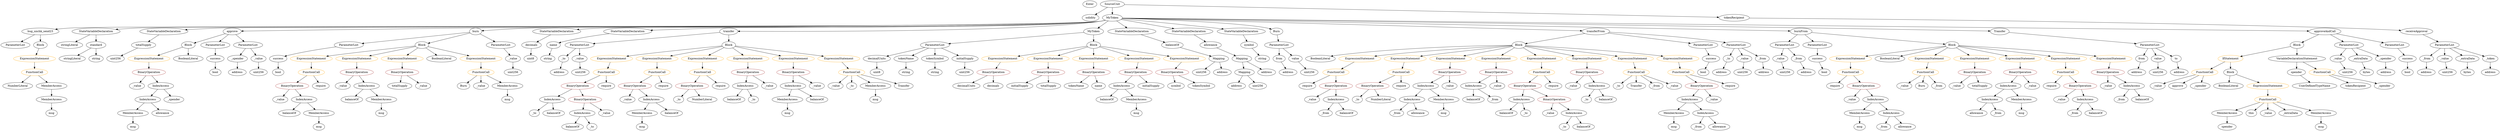 strict digraph {
	graph [bb="0,0,11076,684"];
	node [label="\N"];
	Enter	[height=0.5,
		pos="4780.5,666",
		width=0.83628];
	VariableDeclaration_decimals	[color=black,
		height=0.5,
		label=decimals,
		pos="2342.5,450",
		width=1.1967];
	ElementaryTypeName_uint8	[color=black,
		height=0.5,
		label=uint8,
		pos="2334.5,378",
		width=0.7947];
	VariableDeclaration_decimals -> ElementaryTypeName_uint8	[pos="e,2336.5,396.1 2340.6,431.7 2339.7,424.41 2338.7,415.73 2337.8,407.54"];
	Block_Unnamed_3	[color=black,
		height=0.5,
		label=Block,
		pos="10152,450",
		width=0.90558];
	IfStatement_Unnamed	[color=orange,
		height=0.5,
		label=IfStatement,
		pos="9861.5,378",
		width=1.4739];
	Block_Unnamed_3 -> IfStatement_Unnamed	[pos="e,9904,389.25 10122,441.84 10073,430.09 9975.8,406.58 9914.9,391.89"];
	VariableDeclarationStatement_Unnamed	[color=black,
		height=0.5,
		label=VariableDeclarationStatement,
		pos="10152,378",
		width=3.3174];
	Block_Unnamed_3 -> VariableDeclarationStatement_Unnamed	[pos="e,10152,396.1 10152,431.7 10152,424.41 10152,415.73 10152,407.54"];
	Identifier_msg_9	[color=black,
		height=0.5,
		label=msg,
		pos="1377.5,18",
		width=0.75];
	FunctionDefinition_bug_unchk_send23	[color=black,
		height=0.5,
		label=bug_unchk_send23,
		pos="173.54,522",
		width=2.3194];
	ParameterList_Unnamed_11	[color=black,
		height=0.5,
		label=ParameterList,
		pos="61.543,450",
		width=1.7095];
	FunctionDefinition_bug_unchk_send23 -> ParameterList_Unnamed_11	[pos="e,86.867,466.83 147.28,504.59 132.04,495.06 112.66,482.95 96.181,472.65"];
	Block_Unnamed_6	[color=black,
		height=0.5,
		label=Block,
		pos="173.54,450",
		width=0.90558];
	FunctionDefinition_bug_unchk_send23 -> Block_Unnamed_6	[pos="e,173.54,468.1 173.54,503.7 173.54,496.41 173.54,487.73 173.54,479.54"];
	Identifier_allowance_4	[color=black,
		height=0.5,
		label=allowance,
		pos="8659.5,90",
		width=1.3076];
	BinaryOperation_Unnamed_7	[color=brown,
		height=0.5,
		label=BinaryOperation,
		pos="2524.5,234",
		width=1.9867];
	IndexAccess_Unnamed_3	[color=black,
		height=0.5,
		label=IndexAccess,
		pos="2406.5,162",
		width=1.6402];
	BinaryOperation_Unnamed_7 -> IndexAccess_Unnamed_3	[pos="e,2432.7,178.5 2497.5,216.94 2481.1,207.2 2459.9,194.66 2442.1,184.12"];
	BinaryOperation_Unnamed_8	[color=brown,
		height=0.5,
		label=BinaryOperation,
		pos="2555.5,162",
		width=1.9867];
	BinaryOperation_Unnamed_7 -> BinaryOperation_Unnamed_8	[pos="e,2548,180.1 2532.2,215.7 2535.6,208.07 2539.6,198.92 2543.4,190.4"];
	BinaryOperation_Unnamed_12	[color=brown,
		height=0.5,
		label=BinaryOperation,
		pos="6011.5,234",
		width=1.9867];
	Identifier__to_5	[color=black,
		height=0.5,
		label=_to,
		pos="5945.5,162",
		width=0.75];
	BinaryOperation_Unnamed_12 -> Identifier__to_5	[pos="e,5959.6,177.89 5995.6,216.05 5987.1,207.04 5976.5,195.83 5967.3,186.04"];
	NumberLiteral_Unnamed_1	[color=black,
		height=0.5,
		label=NumberLiteral,
		pos="6054.5,162",
		width=1.765];
	BinaryOperation_Unnamed_12 -> NumberLiteral_Unnamed_1	[pos="e,6044.2,179.79 6022,216.05 6026.9,208.06 6032.8,198.33 6038.3,189.4"];
	Identifier__from_7	[color=black,
		height=0.5,
		label=_from,
		pos="9324.5,162",
		width=0.93331];
	IndexAccess_Unnamed_7	[color=black,
		height=0.5,
		label=IndexAccess,
		pos="641.54,162",
		width=1.6402];
	MemberAccess_Unnamed_4	[color=black,
		height=0.5,
		label=MemberAccess,
		pos="574.54,90",
		width=1.9174];
	IndexAccess_Unnamed_7 -> MemberAccess_Unnamed_4	[pos="e,590.77,107.96 625.66,144.41 617.61,135.99 607.65,125.58 598.66,116.2"];
	Identifier_allowance	[color=black,
		height=0.5,
		label=allowance,
		pos="708.54,90",
		width=1.3076];
	IndexAccess_Unnamed_7 -> Identifier_allowance	[pos="e,693.24,106.99 657.42,144.41 665.8,135.66 676.24,124.75 685.49,115.08"];
	Identifier__value_20	[color=black,
		height=0.5,
		label=_value,
		pos="8118.5,162",
		width=0.96103];
	IndexAccess_Unnamed_13	[color=black,
		height=0.5,
		label=IndexAccess,
		pos="6474.5,234",
		width=1.6402];
	Identifier_balanceOf_9	[color=black,
		height=0.5,
		label=balanceOf,
		pos="6477.5,162",
		width=1.3491];
	IndexAccess_Unnamed_13 -> Identifier_balanceOf_9	[pos="e,6476.8,180.1 6475.3,215.7 6475.6,208.41 6476,199.73 6476.3,191.54"];
	Identifier__from_2	[color=black,
		height=0.5,
		label=_from,
		pos="6577.5,162",
		width=0.93331];
	IndexAccess_Unnamed_13 -> Identifier__from_2	[pos="e,6557.4,176.7 6497.9,217.12 6512.8,207.03 6532.1,193.88 6548,183.07"];
	BinaryOperation_Unnamed_20	[color=brown,
		height=0.5,
		label=BinaryOperation,
		pos="1269.5,234",
		width=1.9867];
	Identifier__value_15	[color=black,
		height=0.5,
		label=_value,
		pos="1197.5,162",
		width=0.96103];
	BinaryOperation_Unnamed_20 -> Identifier__value_15	[pos="e,1213.3,178.36 1252.1,216.05 1242.9,207.08 1231.4,195.92 1221.4,186.15"];
	IndexAccess_Unnamed_17	[color=black,
		height=0.5,
		label=IndexAccess,
		pos="1309.5,162",
		width=1.6402];
	BinaryOperation_Unnamed_20 -> IndexAccess_Unnamed_17	[pos="e,1299.8,180.1 1279.4,215.7 1283.9,207.9 1289.3,198.51 1294.2,189.83"];
	Parameter__value_3	[color=black,
		height=0.5,
		label=_value,
		pos="10331,378",
		width=0.96103];
	ElementaryTypeName_uint256_9	[color=black,
		height=0.5,
		label=uint256,
		pos="10378,306",
		width=1.0442];
	Parameter__value_3 -> ElementaryTypeName_uint256_9	[pos="e,10366,323.63 10341,360.76 10347,352.49 10354,342.23 10360,332.9"];
	FunctionCall_Unnamed_13	[color=orange,
		height=0.5,
		label=FunctionCall,
		pos="1380.5,306",
		width=1.6125];
	FunctionCall_Unnamed_13 -> BinaryOperation_Unnamed_20	[pos="e,1295.1,251.14 1355.6,289.29 1340.6,279.79 1321.1,267.53 1304.5,257.06"];
	Identifier_require_7	[color=black,
		height=0.5,
		label=require,
		pos="1395.5,234",
		width=1.0026];
	FunctionCall_Unnamed_13 -> Identifier_require_7	[pos="e,1391.9,252.1 1384.3,287.7 1385.8,280.32 1387.7,271.52 1389.5,263.25"];
	Parameter__value_5	[color=black,
		height=0.5,
		label=_value,
		pos="2253.5,378",
		width=0.96103];
	ElementaryTypeName_uint256_11	[color=black,
		height=0.5,
		label=uint256,
		pos="2253.5,306",
		width=1.0442];
	Parameter__value_5 -> ElementaryTypeName_uint256_11	[pos="e,2253.5,324.1 2253.5,359.7 2253.5,352.41 2253.5,343.73 2253.5,335.54"];
	PragmaDirective_solidity	[color=black,
		height=0.5,
		label=solidity,
		pos="4778.5,594",
		width=1.0442];
	IndexAccess_Unnamed_24	[color=black,
		height=0.5,
		label=IndexAccess,
		pos="8724.5,162",
		width=1.6402];
	IndexAccess_Unnamed_24 -> Identifier_allowance_4	[pos="e,8674.8,107.47 8709.1,144.41 8701.2,135.87 8691.4,125.28 8682.6,115.79"];
	Identifier__from_8	[color=black,
		height=0.5,
		label=_from,
		pos="8758.5,90",
		width=0.93331];
	IndexAccess_Unnamed_24 -> Identifier__from_8	[pos="e,8750.5,107.62 8732.9,143.7 8736.7,135.87 8741.3,126.44 8745.6,117.73"];
	ExpressionStatement_Unnamed_4	[color=orange,
		height=0.5,
		label=ExpressionStatement,
		pos="4406.5,378",
		width=2.458];
	BinaryOperation_Unnamed_4	[color=brown,
		height=0.5,
		label=BinaryOperation,
		pos="4364.5,306",
		width=1.9867];
	ExpressionStatement_Unnamed_4 -> BinaryOperation_Unnamed_4	[pos="e,4374.8,324.1 4396.2,359.7 4391.5,351.9 4385.8,342.51 4380.6,333.83"];
	BinaryOperation_Unnamed_14	[color=brown,
		height=0.5,
		label=BinaryOperation,
		pos="6710.5,234",
		width=1.9867];
	IndexAccess_Unnamed_10	[color=black,
		height=0.5,
		label=IndexAccess,
		pos="6700.5,162",
		width=1.6402];
	BinaryOperation_Unnamed_14 -> IndexAccess_Unnamed_10	[pos="e,6703,180.1 6708.1,215.7 6707,208.32 6705.8,199.52 6704.6,191.25"];
	BinaryOperation_Unnamed_15	[color=brown,
		height=0.5,
		label=BinaryOperation,
		pos="6849.5,162",
		width=1.9867];
	BinaryOperation_Unnamed_14 -> BinaryOperation_Unnamed_15	[pos="e,6818.8,178.49 6741.4,217.46 6761.2,207.5 6787.1,194.44 6808.6,183.61"];
	Identifier_balanceOf_5	[color=black,
		height=0.5,
		label=balanceOf,
		pos="3200.5,162",
		width=1.3491];
	StateVariableDeclaration_Unnamed	[color=black,
		height=0.5,
		label=StateVariableDeclaration,
		pos="415.54,522",
		width=2.8184];
	stringLiteral_Unnamed_1	[color=black,
		height=0.5,
		label=stringLiteral,
		pos="300.54,450",
		width=1.5016];
	StateVariableDeclaration_Unnamed -> stringLiteral_Unnamed_1	[pos="e,325.51,466.2 388,504.23 372.11,494.56 351.99,482.32 335.06,472.01"];
	VariableDeclaration_standard	[color=black,
		height=0.5,
		label=standard,
		pos="415.54,450",
		width=1.1828];
	StateVariableDeclaration_Unnamed -> VariableDeclaration_standard	[pos="e,415.54,468.1 415.54,503.7 415.54,496.41 415.54,487.73 415.54,479.54"];
	Identifier__value_8	[color=black,
		height=0.5,
		label=_value,
		pos="5729.5,162",
		width=0.96103];
	BooleanLiteral_Unnamed_2	[color=black,
		height=0.5,
		label=BooleanLiteral,
		pos="5800.5,378",
		width=1.7788];
	Parameter__to_1	[color=black,
		height=0.5,
		label=_to,
		pos="7568.5,378",
		width=0.75];
	ElementaryTypeName_address_12	[color=black,
		height=0.5,
		label=address,
		pos="7552.5,306",
		width=1.0996];
	Parameter__to_1 -> ElementaryTypeName_address_12	[pos="e,7556.5,324.1 7564.6,359.7 7562.9,352.32 7560.9,343.52 7559,335.25"];
	FunctionCall_Unnamed_11	[color=orange,
		height=0.5,
		label=FunctionCall,
		pos="7228.5,306",
		width=1.6125];
	Identifier__to_9	[color=black,
		height=0.5,
		label=_to,
		pos="7141.5,234",
		width=0.75];
	FunctionCall_Unnamed_11 -> Identifier__to_9	[pos="e,7158.4,248.56 7208.4,288.76 7196,278.85 7180.2,266.09 7167,255.49"];
	Identifier_Transfer_1	[color=black,
		height=0.5,
		label=Transfer,
		pos="7228.5,234",
		width=1.1689];
	FunctionCall_Unnamed_11 -> Identifier_Transfer_1	[pos="e,7228.5,252.1 7228.5,287.7 7228.5,280.41 7228.5,271.73 7228.5,263.54"];
	Identifier__from_4	[color=black,
		height=0.5,
		label=_from,
		pos="7322.5,234",
		width=0.93331];
	FunctionCall_Unnamed_11 -> Identifier__from_4	[pos="e,7303.5,249.16 7249.9,289.12 7263.1,279.26 7280.3,266.47 7294.6,255.81"];
	Identifier__value_14	[color=black,
		height=0.5,
		label=_value,
		pos="7408.5,234",
		width=0.96103];
	FunctionCall_Unnamed_11 -> Identifier__value_14	[pos="e,7381.7,245.64 7264.1,291.34 7291.7,280.68 7331.1,265.47 7365.5,252 7367.3,251.3 7369.2,250.57 7371,249.85"];
	ElementaryTypeName_address	[color=black,
		height=0.5,
		label=address,
		pos="10739,306",
		width=1.0996];
	ExpressionStatement_Unnamed_14	[color=orange,
		height=0.5,
		label=ExpressionStatement,
		pos="5971.5,378",
		width=2.458];
	FunctionCall_Unnamed_8	[color=orange,
		height=0.5,
		label=FunctionCall,
		pos="5848.5,306",
		width=1.6125];
	ExpressionStatement_Unnamed_14 -> FunctionCall_Unnamed_8	[pos="e,5875.5,322.35 5942.7,360.59 5925.6,350.84 5903.7,338.37 5885.3,327.92"];
	Identifier_balanceOf_2	[color=black,
		height=0.5,
		label=balanceOf,
		pos="2501.5,18",
		width=1.3491];
	BinaryOperation_Unnamed_26	[color=brown,
		height=0.5,
		label=BinaryOperation,
		pos="8877.5,306",
		width=1.9867];
	IndexAccess_Unnamed_23	[color=black,
		height=0.5,
		label=IndexAccess,
		pos="8811.5,234",
		width=1.6402];
	BinaryOperation_Unnamed_26 -> IndexAccess_Unnamed_23	[pos="e,8827.4,251.79 8861.6,288.05 8853.6,279.63 8843.9,269.28 8835.1,259.97"];
	Identifier__value_22	[color=black,
		height=0.5,
		label=_value,
		pos="8923.5,234",
		width=0.96103];
	BinaryOperation_Unnamed_26 -> Identifier__value_22	[pos="e,8912.8,251.31 8888.7,288.05 8894.1,279.85 8900.7,269.83 8906.6,260.71"];
	Identifier__to_1	[color=black,
		height=0.5,
		label=_to,
		pos="2595.5,18",
		width=0.75];
	Block_Unnamed_2	[color=black,
		height=0.5,
		label=Block,
		pos="817.54,450",
		width=0.90558];
	ExpressionStatement_Unnamed_11	[color=orange,
		height=0.5,
		label=ExpressionStatement,
		pos="646.54,378",
		width=2.458];
	Block_Unnamed_2 -> ExpressionStatement_Unnamed_11	[pos="e,684.69,394.62 791.94,438.52 766.41,428.07 726.56,411.76 695.03,398.85"];
	BooleanLiteral_Unnamed	[color=black,
		height=0.5,
		label=BooleanLiteral,
		pos="817.54,378",
		width=1.7788];
	Block_Unnamed_2 -> BooleanLiteral_Unnamed	[pos="e,817.54,396.1 817.54,431.7 817.54,424.41 817.54,415.73 817.54,407.54"];
	Parameter_success_3	[color=black,
		height=0.5,
		label=success,
		pos="1233.5,378",
		width=1.1135];
	ElementaryTypeName_bool_3	[color=black,
		height=0.5,
		label=bool,
		pos="1233.5,306",
		width=0.76697];
	Parameter_success_3 -> ElementaryTypeName_bool_3	[pos="e,1233.5,324.1 1233.5,359.7 1233.5,352.41 1233.5,343.73 1233.5,335.54"];
	Parameter__to	[color=black,
		height=0.5,
		label=_to,
		pos="2488.5,378",
		width=0.75];
	ElementaryTypeName_address_8	[color=black,
		height=0.5,
		label=address,
		pos="2473.5,306",
		width=1.0996];
	Parameter__to -> ElementaryTypeName_address_8	[pos="e,2477.2,324.1 2484.8,359.7 2483.3,352.32 2481.4,343.52 2479.6,335.25"];
	Identifier_msg_5	[color=black,
		height=0.5,
		label=msg,
		pos="10230,18",
		width=0.75];
	Identifier__value_19	[color=black,
		height=0.5,
		label=_value,
		pos="9038.5,162",
		width=0.96103];
	StateVariableDeclaration_Unnamed_4	[color=black,
		height=0.5,
		label=StateVariableDeclaration,
		pos="674.54,522",
		width=2.8184];
	VariableDeclaration_totalSupply	[color=black,
		height=0.5,
		label=totalSupply,
		pos="602.54,450",
		width=1.4739];
	StateVariableDeclaration_Unnamed_4 -> VariableDeclaration_totalSupply	[pos="e,619.32,467.31 657.11,504.05 648.23,495.42 637.27,484.76 627.5,475.27"];
	FunctionDefinition_approve	[color=black,
		height=0.5,
		label=approve,
		pos="1010.5,522",
		width=1.1412];
	FunctionDefinition_approve -> Block_Unnamed_2	[pos="e,844.43,460.75 979.53,509.75 945.64,497.46 891.33,477.76 855.06,464.61"];
	ParameterList_Unnamed_6	[color=black,
		height=0.5,
		label=ParameterList,
		pos="939.54,450",
		width=1.7095];
	FunctionDefinition_approve -> ParameterList_Unnamed_6	[pos="e,956.08,467.31 994.43,505.12 985.48,496.29 974.16,485.13 964.13,475.24"];
	ParameterList_Unnamed_5	[color=black,
		height=0.5,
		label=ParameterList,
		pos="1080.5,450",
		width=1.7095];
	FunctionDefinition_approve -> ParameterList_Unnamed_5	[pos="e,1063.7,467.8 1026.4,505.12 1035.1,496.42 1046.1,485.45 1055.9,475.66"];
	Parameter_decimalUnits	[color=black,
		height=0.5,
		label=decimalUnits,
		pos="3849.5,378",
		width=1.6264];
	ElementaryTypeName_uint8_1	[color=black,
		height=0.5,
		label=uint8,
		pos="3862.5,306",
		width=0.7947];
	Parameter_decimalUnits -> ElementaryTypeName_uint8_1	[pos="e,3859.4,324.1 3852.8,359.7 3854.1,352.32 3855.8,343.52 3857.3,335.25"];
	Identifier_balanceOf_14	[color=black,
		height=0.5,
		label=balanceOf,
		pos="9424.5,162",
		width=1.3491];
	ElementaryTypeName_bytes_1	[color=black,
		height=0.5,
		label=bytes,
		pos="10464,306",
		width=0.85014];
	ExpressionStatement_Unnamed_1	[color=orange,
		height=0.5,
		label=ExpressionStatement,
		pos="4601.5,378",
		width=2.458];
	BinaryOperation_Unnamed_1	[color=brown,
		height=0.5,
		label=BinaryOperation,
		pos="4601.5,306",
		width=1.9867];
	ExpressionStatement_Unnamed_1 -> BinaryOperation_Unnamed_1	[pos="e,4601.5,324.1 4601.5,359.7 4601.5,352.41 4601.5,343.73 4601.5,335.54"];
	ElementaryTypeName_address_1	[color=black,
		height=0.5,
		label=address,
		pos="11037,306",
		width=1.0996];
	ParameterList_Unnamed_13	[color=black,
		height=0.5,
		label=ParameterList,
		pos="1531.5,450",
		width=1.7095];
	ParameterList_Unnamed_13 -> Parameter_success_3	[pos="e,1264,390 1480.3,439.87 1429.9,430.45 1350.8,414.56 1283.5,396 1280.7,395.2 1277.7,394.34 1274.7,393.43"];
	VariableDeclaration_spender	[color=black,
		height=0.5,
		label=spender,
		pos="10148,306",
		width=1.1135];
	UserDefinedTypeName_Unnamed	[color=black,
		height=0.5,
		label=UserDefinedTypeName,
		pos="10193,234",
		width=2.7214];
	VariableDeclaration_spender -> UserDefinedTypeName_Unnamed	[pos="e,10182,251.96 10158,288.41 10163,280.34 10170,270.43 10176,261.35"];
	ElementaryTypeName_string_4	[color=black,
		height=0.5,
		label=string,
		pos="4109.5,306",
		width=0.864];
	BinaryOperation_Unnamed_2	[color=brown,
		height=0.5,
		label=BinaryOperation,
		pos="4796.5,306",
		width=1.9867];
	Identifier_tokenName	[color=black,
		height=0.5,
		label=tokenName,
		pos="4729.5,234",
		width=1.46];
	BinaryOperation_Unnamed_2 -> Identifier_tokenName	[pos="e,4745.2,251.31 4780.3,288.05 4772.1,279.5 4762.1,268.97 4753,259.56"];
	Identifier_name	[color=black,
		height=0.5,
		label=name,
		pos="4830.5,234",
		width=0.83628];
	BinaryOperation_Unnamed_2 -> Identifier_name	[pos="e,4822.5,251.62 4804.9,287.7 4808.7,279.87 4813.3,270.44 4817.6,261.73"];
	Identifier__value_9	[color=black,
		height=0.5,
		label=_value,
		pos="6831.5,90",
		width=0.96103];
	FunctionDefinition_burn	[color=black,
		height=0.5,
		label=burn,
		pos="2079.5,522",
		width=0.76697];
	FunctionDefinition_burn -> ParameterList_Unnamed_13	[pos="e,1586.9,458.07 2052.4,517.53 1969.6,506.96 1719.1,474.95 1598.2,459.51"];
	Block_Unnamed_7	[color=black,
		height=0.5,
		label=Block,
		pos="1855.5,450",
		width=0.90558];
	FunctionDefinition_burn -> Block_Unnamed_7	[pos="e,1883.4,459.71 2055.1,513.38 2016.4,501.26 1940.4,477.52 1894.2,463.08"];
	ParameterList_Unnamed_12	[color=black,
		height=0.5,
		label=ParameterList,
		pos="2207.5,450",
		width=1.7095];
	FunctionDefinition_burn -> ParameterList_Unnamed_12	[pos="e,2179.5,466.32 2100.4,509.6 2119.1,499.38 2146.9,484.15 2169.5,471.78"];
	ParameterList_Unnamed_3	[color=black,
		height=0.5,
		label=ParameterList,
		pos="4109.5,450",
		width=1.7095];
	ParameterList_Unnamed_3 -> Parameter_decimalUnits	[pos="e,3892.6,390.58 4065.4,437.13 4020.8,425.1 3951.6,406.48 3903.7,393.57"];
	Parameter_tokenName	[color=black,
		height=0.5,
		label=tokenName,
		pos="3978.5,378",
		width=1.46];
	ParameterList_Unnamed_3 -> Parameter_tokenName	[pos="e,4005.9,393.61 4080.8,433.64 4061.7,423.45 4036.5,409.97 4015.9,398.95"];
	Parameter_tokenSymbol	[color=black,
		height=0.5,
		label=tokenSymbol,
		pos="4109.5,378",
		width=1.6679];
	ParameterList_Unnamed_3 -> Parameter_tokenSymbol	[pos="e,4109.5,396.1 4109.5,431.7 4109.5,424.41 4109.5,415.73 4109.5,407.54"];
	Parameter_initialSupply	[color=black,
		height=0.5,
		label=initialSupply,
		pos="4243.5,378",
		width=1.5571];
	ParameterList_Unnamed_3 -> Parameter_initialSupply	[pos="e,4215,393.92 4138.6,433.81 4158.1,423.65 4183.9,410.17 4205,399.12"];
	BinaryOperation_Unnamed	[color=brown,
		height=0.5,
		label=BinaryOperation,
		pos="4957.5,306",
		width=1.9867];
	IndexAccess_Unnamed	[color=black,
		height=0.5,
		label=IndexAccess,
		pos="4937.5,234",
		width=1.6402];
	BinaryOperation_Unnamed -> IndexAccess_Unnamed	[pos="e,4942.4,252.1 4952.6,287.7 4950.5,280.24 4947.9,271.32 4945.5,262.97"];
	Identifier_initialSupply	[color=black,
		height=0.5,
		label=initialSupply,
		pos="5070.5,234",
		width=1.5571];
	BinaryOperation_Unnamed -> Identifier_initialSupply	[pos="e,5045.5,250.5 4983.5,288.94 4999,279.29 5019.1,266.89 5036,256.41"];
	ElementaryTypeName_uint256_12	[color=black,
		height=0.5,
		label=uint256,
		pos="7837.5,306",
		width=1.0442];
	ExpressionStatement_Unnamed_22	[color=orange,
		height=0.5,
		label=ExpressionStatement,
		pos="1380.5,378",
		width=2.458];
	Block_Unnamed_7 -> ExpressionStatement_Unnamed_22	[pos="e,1445.6,390.59 1824,444.91 1759.1,436.43 1606.4,416.07 1478.5,396 1471.5,394.89 1464.1,393.69 1456.7,392.46"];
	ExpressionStatement_Unnamed_23	[color=orange,
		height=0.5,
		label=ExpressionStatement,
		pos="1575.5,378",
		width=2.458];
	Block_Unnamed_7 -> ExpressionStatement_Unnamed_23	[pos="e,1629.9,392.59 1826.1,441.64 1782.4,430.73 1699.4,409.96 1640.9,395.34"];
	ExpressionStatement_Unnamed_24	[color=orange,
		height=0.5,
		label=ExpressionStatement,
		pos="1770.5,378",
		width=2.458];
	Block_Unnamed_7 -> ExpressionStatement_Unnamed_24	[pos="e,1791.1,395.95 1837.9,434.5 1827,425.47 1812.6,413.64 1800,403.23"];
	BooleanLiteral_Unnamed_3	[color=black,
		height=0.5,
		label=BooleanLiteral,
		pos="1941.5,378",
		width=1.7788];
	Block_Unnamed_7 -> BooleanLiteral_Unnamed_3	[pos="e,1921.3,395.45 1873.4,434.5 1884.7,425.26 1899.7,413.07 1912.7,402.47"];
	ExpressionStatement_Unnamed_25	[color=orange,
		height=0.5,
		label=ExpressionStatement,
		pos="2112.5,378",
		width=2.458];
	Block_Unnamed_7 -> ExpressionStatement_Unnamed_25	[pos="e,2061.1,393.02 1884.5,441.11 1924.5,430.22 1997.5,410.33 2050.2,395.99"];
	Identifier_msg_12	[color=black,
		height=0.5,
		label=msg,
		pos="8157.5,18",
		width=0.75];
	Identifier_msg_2	[color=black,
		height=0.5,
		label=msg,
		pos="3463.5,90",
		width=0.75];
	ElementaryTypeName_bytes	[color=black,
		height=0.5,
		label=bytes,
		pos="10932,306",
		width=0.85014];
	ExpressionStatement_Unnamed_13	[color=orange,
		height=0.5,
		label=ExpressionStatement,
		pos="6166.5,378",
		width=2.458];
	FunctionCall_Unnamed_7	[color=orange,
		height=0.5,
		label=FunctionCall,
		pos="6137.5,306",
		width=1.6125];
	ExpressionStatement_Unnamed_13 -> FunctionCall_Unnamed_7	[pos="e,6144.6,324.1 6159.4,359.7 6156.2,352.15 6152.5,343.12 6149,334.68"];
	Identifier__to_2	[color=black,
		height=0.5,
		label=_to,
		pos="2317.5,90",
		width=0.75];
	IndexAccess_Unnamed_3 -> Identifier__to_2	[pos="e,2334.5,104.33 2385.9,144.76 2373.2,134.79 2356.9,121.93 2343.3,111.28"];
	Identifier_balanceOf_3	[color=black,
		height=0.5,
		label=balanceOf,
		pos="2411.5,90",
		width=1.3491];
	IndexAccess_Unnamed_3 -> Identifier_balanceOf_3	[pos="e,2410.3,108.1 2407.8,143.7 2408.3,136.41 2408.9,127.73 2409.5,119.54"];
	Identifier_msg_4	[color=black,
		height=0.5,
		label=msg,
		pos="574.54,18",
		width=0.75];
	MemberAccess_Unnamed_4 -> Identifier_msg_4	[pos="e,574.54,36.104 574.54,71.697 574.54,64.407 574.54,55.726 574.54,47.536"];
	Identifier_balanceOf_8	[color=black,
		height=0.5,
		label=balanceOf,
		pos="6623.5,90",
		width=1.3491];
	IndexAccess_Unnamed_10 -> Identifier_balanceOf_8	[pos="e,6641.4,107.23 6682.3,144.41 6672.5,135.54 6660.4,124.47 6649.6,114.71"];
	Identifier__to_7	[color=black,
		height=0.5,
		label=_to,
		pos="6717.5,90",
		width=0.75];
	IndexAccess_Unnamed_10 -> Identifier__to_7	[pos="e,6713.4,108.1 6704.7,143.7 6706.5,136.32 6708.7,127.52 6710.7,119.25"];
	ExpressionStatement_Unnamed_7	[color=orange,
		height=0.5,
		label=ExpressionStatement,
		pos="2709.5,378",
		width=2.458];
	FunctionCall_Unnamed_2	[color=orange,
		height=0.5,
		label=FunctionCall,
		pos="2682.5,306",
		width=1.6125];
	ExpressionStatement_Unnamed_7 -> FunctionCall_Unnamed_2	[pos="e,2689.1,324.1 2702.9,359.7 2700,352.15 2696.5,343.12 2693.2,334.68"];
	IndexAccess_Unnamed_23 -> IndexAccess_Unnamed_24	[pos="e,8744.6,179.15 8791.4,216.76 8780.1,207.66 8765.8,196.16 8753.3,186.13"];
	MemberAccess_Unnamed_15	[color=black,
		height=0.5,
		label=MemberAccess,
		pos="8870.5,162",
		width=1.9174];
	IndexAccess_Unnamed_23 -> MemberAccess_Unnamed_15	[pos="e,8856.4,179.79 8825.8,216.05 8832.8,207.8 8841.3,197.7 8849,188.54"];
	BinaryOperation_Unnamed_16	[color=brown,
		height=0.5,
		label=BinaryOperation,
		pos="7532.5,234",
		width=1.9867];
	IndexAccess_Unnamed_11	[color=black,
		height=0.5,
		label=IndexAccess,
		pos="7476.5,162",
		width=1.6402];
	BinaryOperation_Unnamed_16 -> IndexAccess_Unnamed_11	[pos="e,7490,179.79 7519,216.05 7512.4,207.8 7504.3,197.7 7497,188.54"];
	Identifier__value_10	[color=black,
		height=0.5,
		label=_value,
		pos="7588.5,162",
		width=0.96103];
	BinaryOperation_Unnamed_16 -> Identifier__value_10	[pos="e,7575.9,178.83 7546.1,216.05 7552.9,207.56 7561.3,197.11 7568.8,187.73"];
	Block_Unnamed_5	[color=black,
		height=0.5,
		label=Block,
		pos="6653.5,450",
		width=0.90558];
	Block_Unnamed_5 -> BooleanLiteral_Unnamed_2	[pos="e,5846.9,390.83 6620.7,448.62 6513.1,446.97 6161.5,438.45 5874.5,396 5869.2,395.21 5863.7,394.24 5858.2,393.16"];
	Block_Unnamed_5 -> ExpressionStatement_Unnamed_14	[pos="e,6035.5,390.86 6621.2,446.99 6532.6,441.29 6279,423.62 6069.5,396 6062.1,395.02 6054.4,393.89 6046.7,392.68"];
	Block_Unnamed_5 -> ExpressionStatement_Unnamed_13	[pos="e,6231.3,390.58 6621.7,445.06 6555.3,436.75 6396.9,416.49 6264.5,396 6257.4,394.89 6250,393.7 6242.6,392.47"];
	ExpressionStatement_Unnamed_19	[color=orange,
		height=0.5,
		label=ExpressionStatement,
		pos="6361.5,378",
		width=2.458];
	Block_Unnamed_5 -> ExpressionStatement_Unnamed_19	[pos="e,6417.4,392.38 6623.9,441.9 6578.4,430.99 6490.1,409.81 6428.5,395.05"];
	ExpressionStatement_Unnamed_17	[color=orange,
		height=0.5,
		label=ExpressionStatement,
		pos="6556.5,378",
		width=2.458];
	Block_Unnamed_5 -> ExpressionStatement_Unnamed_17	[pos="e,6579.8,395.76 6634.4,435.17 6621.4,425.8 6603.9,413.19 6588.8,402.29"];
	ExpressionStatement_Unnamed_15	[color=orange,
		height=0.5,
		label=ExpressionStatement,
		pos="6751.5,378",
		width=2.458];
	Block_Unnamed_5 -> ExpressionStatement_Unnamed_15	[pos="e,6728.1,395.76 6672.9,435.17 6686,425.8 6703.7,413.19 6718.9,402.29"];
	ExpressionStatement_Unnamed_18	[color=orange,
		height=0.5,
		label=ExpressionStatement,
		pos="6946.5,378",
		width=2.458];
	Block_Unnamed_5 -> ExpressionStatement_Unnamed_18	[pos="e,6890.8,392.31 6683.2,441.9 6729.1,430.95 6818.2,409.66 6880,394.9"];
	ExpressionStatement_Unnamed_20	[color=orange,
		height=0.5,
		label=ExpressionStatement,
		pos="7141.5,378",
		width=2.458];
	Block_Unnamed_5 -> ExpressionStatement_Unnamed_20	[pos="e,7076.8,390.58 6685.2,445.1 6751.7,436.82 6910.7,416.54 7043.5,396 7050.7,394.9 7058.1,393.7 7065.5,392.47"];
	ExpressionStatement_Unnamed_16	[color=orange,
		height=0.5,
		label=ExpressionStatement,
		pos="7336.5,378",
		width=2.458];
	Block_Unnamed_5 -> ExpressionStatement_Unnamed_16	[pos="e,7272.6,390.86 6686,446.99 6774.7,441.3 7028.8,423.65 7238.5,396 7246,395.02 7253.7,393.89 7261.4,392.68"];
	Identifier_msg_13	[color=black,
		height=0.5,
		label=msg,
		pos="8870.5,90",
		width=0.75];
	MemberAccess_Unnamed_15 -> Identifier_msg_13	[pos="e,8870.5,108.1 8870.5,143.7 8870.5,136.41 8870.5,127.73 8870.5,119.54"];
	Identifier_msg_10	[color=black,
		height=0.5,
		label=msg,
		pos="1672.5,90",
		width=0.75];
	ParameterList_Unnamed_14	[color=black,
		height=0.5,
		label=ParameterList,
		pos="7857.5,450",
		width=1.7095];
	Parameter__value_6	[color=black,
		height=0.5,
		label=_value,
		pos="7820.5,378",
		width=0.96103];
	ParameterList_Unnamed_14 -> Parameter__value_6	[pos="e,7829.4,395.79 7848.6,432.05 7844.4,424.14 7839.3,414.54 7834.6,405.69"];
	Parameter__from_2	[color=black,
		height=0.5,
		label=_from,
		pos="7906.5,378",
		width=0.93331];
	ParameterList_Unnamed_14 -> Parameter__from_2	[pos="e,7895.1,395.31 7869.4,432.05 7875.1,423.85 7882.2,413.83 7888.5,404.71"];
	ParameterList_Unnamed_15	[color=black,
		height=0.5,
		label=ParameterList,
		pos="7998.5,450",
		width=1.7095];
	Parameter_success_4	[color=black,
		height=0.5,
		label=success,
		pos="7998.5,378",
		width=1.1135];
	ParameterList_Unnamed_15 -> Parameter_success_4	[pos="e,7998.5,396.1 7998.5,431.7 7998.5,424.41 7998.5,415.73 7998.5,407.54"];
	Identifier__value_6	[color=black,
		height=0.5,
		label=_value,
		pos="9492.5,234",
		width=0.96103];
	ExpressionStatement_Unnamed_22 -> FunctionCall_Unnamed_13	[pos="e,1380.5,324.1 1380.5,359.7 1380.5,352.41 1380.5,343.73 1380.5,335.54"];
	Block_Unnamed_8	[color=black,
		height=0.5,
		label=Block,
		pos="8584.5,450",
		width=0.90558];
	ExpressionStatement_Unnamed_27	[color=orange,
		height=0.5,
		label=ExpressionStatement,
		pos="8145.5,378",
		width=2.458];
	Block_Unnamed_8 -> ExpressionStatement_Unnamed_27	[pos="e,8210.9,390.5 8553.5,444.36 8493.5,435.36 8357.6,414.76 8243.5,396 8236.6,394.86 8229.4,393.65 8222.2,392.43"];
	BooleanLiteral_Unnamed_4	[color=black,
		height=0.5,
		label=BooleanLiteral,
		pos="8316.5,378",
		width=1.7788];
	Block_Unnamed_8 -> BooleanLiteral_Unnamed_4	[pos="e,8362.2,390.93 8555.4,441.38 8511.8,430 8429,408.39 8373.3,393.83"];
	ExpressionStatement_Unnamed_31	[color=orange,
		height=0.5,
		label=ExpressionStatement,
		pos="8487.5,378",
		width=2.458];
	Block_Unnamed_8 -> ExpressionStatement_Unnamed_31	[pos="e,8510.8,395.76 8565.4,435.17 8552.4,425.8 8534.9,413.19 8519.8,402.29"];
	ExpressionStatement_Unnamed_30	[color=orange,
		height=0.5,
		label=ExpressionStatement,
		pos="8682.5,378",
		width=2.458];
	Block_Unnamed_8 -> ExpressionStatement_Unnamed_30	[pos="e,8659.1,395.76 8603.9,435.17 8617,425.8 8634.7,413.19 8649.9,402.29"];
	ExpressionStatement_Unnamed_29	[color=orange,
		height=0.5,
		label=ExpressionStatement,
		pos="8877.5,378",
		width=2.458];
	Block_Unnamed_8 -> ExpressionStatement_Unnamed_29	[pos="e,8821.8,392.31 8614.2,441.9 8660.1,430.95 8749.2,409.66 8811,394.9"];
	ExpressionStatement_Unnamed_26	[color=orange,
		height=0.5,
		label=ExpressionStatement,
		pos="9072.5,378",
		width=2.458];
	Block_Unnamed_8 -> ExpressionStatement_Unnamed_26	[pos="e,9007.8,390.58 8616.2,445.1 8682.7,436.82 8841.7,416.54 8974.5,396 8981.7,394.9 8989.1,393.7 8996.5,392.47"];
	ExpressionStatement_Unnamed_28	[color=orange,
		height=0.5,
		label=ExpressionStatement,
		pos="9267.5,378",
		width=2.458];
	Block_Unnamed_8 -> ExpressionStatement_Unnamed_28	[pos="e,9203.6,390.86 8617,446.99 8705.7,441.3 8959.8,423.65 9169.5,396 9177,395.02 9184.7,393.89 9192.4,392.68"];
	BinaryOperation_Unnamed_10	[color=brown,
		height=0.5,
		label=BinaryOperation,
		pos="3294.5,306",
		width=1.9867];
	IndexAccess_Unnamed_5	[color=black,
		height=0.5,
		label=IndexAccess,
		pos="3267.5,234",
		width=1.6402];
	BinaryOperation_Unnamed_10 -> IndexAccess_Unnamed_5	[pos="e,3274.1,252.1 3287.9,287.7 3285,280.15 3281.5,271.12 3278.2,262.68"];
	Identifier__value_3	[color=black,
		height=0.5,
		label=_value,
		pos="3379.5,234",
		width=0.96103];
	BinaryOperation_Unnamed_10 -> Identifier__value_3	[pos="e,3361.6,249.8 3314.7,288.41 3326.1,278.98 3340.6,267.05 3353,256.86"];
	Identifier__to_3	[color=black,
		height=0.5,
		label=_to,
		pos="3294.5,162",
		width=0.75];
	Identifier_Burn	[color=black,
		height=0.5,
		label=Burn,
		pos="2031.5,234",
		width=0.7947];
	VariableDeclaration_from	[color=black,
		height=0.5,
		label=from,
		pos="9406.5,378",
		width=0.7947];
	ElementaryTypeName_address_5	[color=black,
		height=0.5,
		label=address,
		pos="9390.5,306",
		width=1.0996];
	VariableDeclaration_from -> ElementaryTypeName_address_5	[pos="e,9394.5,324.1 9402.6,359.7 9400.9,352.32 9398.9,343.52 9397,335.25"];
	Identifier_decimalUnits	[color=black,
		height=0.5,
		label=decimalUnits,
		pos="4241.5,234",
		width=1.6264];
	MemberAccess_Unnamed_2	[color=black,
		height=0.5,
		label=MemberAccess,
		pos="3463.5,162",
		width=1.9174];
	MemberAccess_Unnamed_2 -> Identifier_msg_2	[pos="e,3463.5,108.1 3463.5,143.7 3463.5,136.41 3463.5,127.73 3463.5,119.54"];
	BooleanLiteral_Unnamed_1	[color=black,
		height=0.5,
		label=BooleanLiteral,
		pos="9817.5,234",
		width=1.7788];
	MemberAccess_Unnamed_10	[color=black,
		height=0.5,
		label=MemberAccess,
		pos="227.54,162",
		width=1.9174];
	Identifier_msg_8	[color=black,
		height=0.5,
		label=msg,
		pos="227.54,90",
		width=0.75];
	MemberAccess_Unnamed_10 -> Identifier_msg_8	[pos="e,227.54,108.1 227.54,143.7 227.54,136.41 227.54,127.73 227.54,119.54"];
	ExpressionStatement_Unnamed_6	[color=orange,
		height=0.5,
		label=ExpressionStatement,
		pos="2904.5,378",
		width=2.458];
	FunctionCall_Unnamed_1	[color=orange,
		height=0.5,
		label=FunctionCall,
		pos="2902.5,306",
		width=1.6125];
	ExpressionStatement_Unnamed_6 -> FunctionCall_Unnamed_1	[pos="e,2903,324.1 2904,359.7 2903.8,352.41 2903.6,343.73 2903.4,335.54"];
	FunctionCall_Unnamed_7 -> BinaryOperation_Unnamed_12	[pos="e,6040.1,250.89 6110.2,289.81 6092.7,280.06 6069.6,267.26 6050.2,256.48"];
	Identifier_require_3	[color=black,
		height=0.5,
		label=require,
		pos="6137.5,234",
		width=1.0026];
	FunctionCall_Unnamed_7 -> Identifier_require_3	[pos="e,6137.5,252.1 6137.5,287.7 6137.5,280.41 6137.5,271.73 6137.5,263.54"];
	Identifier_balanceOf_11	[color=black,
		height=0.5,
		label=balanceOf,
		pos="1241.5,90",
		width=1.3491];
	Identifier_msg_3	[color=black,
		height=0.5,
		label=msg,
		pos="3884.5,162",
		width=0.75];
	BinaryOperation_Unnamed_11	[color=brown,
		height=0.5,
		label=BinaryOperation,
		pos="646.54,306",
		width=1.9867];
	ExpressionStatement_Unnamed_11 -> BinaryOperation_Unnamed_11	[pos="e,646.54,324.1 646.54,359.7 646.54,352.41 646.54,343.73 646.54,335.54"];
	Identifier_msg	[color=black,
		height=0.5,
		label=msg,
		pos="5005.5,90",
		width=0.75];
	ElementaryTypeName_uint256_6	[color=black,
		height=0.5,
		label=uint256,
		pos="4237.5,306",
		width=1.0442];
	StateVariableDeclaration_Unnamed_3	[color=black,
		height=0.5,
		label=StateVariableDeclaration,
		pos="2434.5,522",
		width=2.8184];
	StateVariableDeclaration_Unnamed_3 -> VariableDeclaration_decimals	[pos="e,2362.7,466.36 2412.3,504.05 2400.1,494.81 2384.9,483.25 2371.8,473.28"];
	Identifier__value_4	[color=black,
		height=0.5,
		label=_value,
		pos="3690.5,234",
		width=0.96103];
	Identifier_totalSupply_1	[color=black,
		height=0.5,
		label=totalSupply,
		pos="1763.5,234",
		width=1.4739];
	BinaryOperation_Unnamed_19	[color=brown,
		height=0.5,
		label=BinaryOperation,
		pos="6361.5,306",
		width=1.9867];
	ExpressionStatement_Unnamed_19 -> BinaryOperation_Unnamed_19	[pos="e,6361.5,324.1 6361.5,359.7 6361.5,352.41 6361.5,343.73 6361.5,335.54"];
	ElementaryTypeName_string_2	[color=black,
		height=0.5,
		label=string,
		pos="5534.5,378",
		width=0.864];
	Identifier__from_6	[color=black,
		height=0.5,
		label=_from,
		pos="8270.5,18",
		width=0.93331];
	FunctionCall_Unnamed_16	[color=orange,
		height=0.5,
		label=FunctionCall,
		pos="8145.5,306",
		width=1.6125];
	ExpressionStatement_Unnamed_27 -> FunctionCall_Unnamed_16	[pos="e,8145.5,324.1 8145.5,359.7 8145.5,352.41 8145.5,343.73 8145.5,335.54"];
	ExpressionStatement_Unnamed_2	[color=orange,
		height=0.5,
		label=ExpressionStatement,
		pos="4796.5,378",
		width=2.458];
	ExpressionStatement_Unnamed_2 -> BinaryOperation_Unnamed_2	[pos="e,4796.5,324.1 4796.5,359.7 4796.5,352.41 4796.5,343.73 4796.5,335.54"];
	StateVariableDeclaration_Unnamed_1	[color=black,
		height=0.5,
		label=StateVariableDeclaration,
		pos="2845.5,522",
		width=2.8184];
	VariableDeclaration_name	[color=black,
		height=0.5,
		label=name,
		pos="2449.5,450",
		width=0.83628];
	StateVariableDeclaration_Unnamed_1 -> VariableDeclaration_name	[pos="e,2474.2,460.73 2758.8,512.41 2687.9,504.28 2585.3,490.01 2497.5,468 2493.4,466.97 2489.2,465.73 2485,464.4"];
	VariableDeclaration_symbol	[color=black,
		height=0.5,
		label=symbol,
		pos="5479.5,450",
		width=1.0581];
	VariableDeclaration_symbol -> ElementaryTypeName_string_2	[pos="e,5522.2,394.67 5492.3,432.76 5499.1,424.07 5507.7,413.19 5515.3,403.49"];
	ElementaryTypeName_address_10	[color=black,
		height=0.5,
		label=address,
		pos="10552,306",
		width=1.0996];
	FunctionCall_Unnamed_2 -> BinaryOperation_Unnamed_7	[pos="e,2558.8,250.16 2650.2,290.67 2626.8,280.29 2594.9,266.15 2569,254.72"];
	Identifier_require_2	[color=black,
		height=0.5,
		label=require,
		pos="2650.5,234",
		width=1.0026];
	FunctionCall_Unnamed_2 -> Identifier_require_2	[pos="e,2658.1,251.62 2674.6,287.7 2671.1,279.95 2666.8,270.64 2662.9,262.02"];
	Identifier_require_4	[color=black,
		height=0.5,
		label=require,
		pos="5720.5,234",
		width=1.0026];
	BinaryOperation_Unnamed_21	[color=brown,
		height=0.5,
		label=BinaryOperation,
		pos="1575.5,306",
		width=1.9867];
	ExpressionStatement_Unnamed_23 -> BinaryOperation_Unnamed_21	[pos="e,1575.5,324.1 1575.5,359.7 1575.5,352.41 1575.5,343.73 1575.5,335.54"];
	BinaryOperation_Unnamed_9	[color=brown,
		height=0.5,
		label=BinaryOperation,
		pos="3491.5,306",
		width=1.9867];
	IndexAccess_Unnamed_4	[color=black,
		height=0.5,
		label=IndexAccess,
		pos="3491.5,234",
		width=1.6402];
	BinaryOperation_Unnamed_9 -> IndexAccess_Unnamed_4	[pos="e,3491.5,252.1 3491.5,287.7 3491.5,280.41 3491.5,271.73 3491.5,263.54"];
	Identifier__value_2	[color=black,
		height=0.5,
		label=_value,
		pos="3603.5,234",
		width=0.96103];
	BinaryOperation_Unnamed_9 -> Identifier__value_2	[pos="e,3582.2,248.33 3517.5,288.76 3533.9,278.5 3555.3,265.18 3572.6,254.37"];
	NumberLiteral_Unnamed_2	[color=black,
		height=0.5,
		label=NumberLiteral,
		pos="76.543,234",
		width=1.765];
	Identifier_initialSupply_1	[color=black,
		height=0.5,
		label=initialSupply,
		pos="4478.5,234",
		width=1.5571];
	BinaryOperation_Unnamed_6	[color=brown,
		height=0.5,
		label=BinaryOperation,
		pos="2776.5,234",
		width=1.9867];
	Identifier__value	[color=black,
		height=0.5,
		label=_value,
		pos="2687.5,162",
		width=0.96103];
	BinaryOperation_Unnamed_6 -> Identifier__value	[pos="e,2706.1,177.57 2755.5,216.41 2743.4,206.91 2728.1,194.88 2715.1,184.65"];
	IndexAccess_Unnamed_1	[color=black,
		height=0.5,
		label=IndexAccess,
		pos="2799.5,162",
		width=1.6402];
	BinaryOperation_Unnamed_6 -> IndexAccess_Unnamed_1	[pos="e,2793.9,180.1 2782.2,215.7 2784.7,208.24 2787.6,199.32 2790.4,190.97"];
	ElementaryTypeName_uint256_10	[color=black,
		height=0.5,
		label=uint256,
		pos="7647.5,306",
		width=1.0442];
	Identifier__value_24	[color=black,
		height=0.5,
		label=_value,
		pos="8328.5,234",
		width=0.96103];
	IndexAccess_Unnamed_8	[color=black,
		height=0.5,
		label=IndexAccess,
		pos="5841.5,162",
		width=1.6402];
	Identifier__from	[color=black,
		height=0.5,
		label=_from,
		pos="5791.5,90",
		width=0.93331];
	IndexAccess_Unnamed_8 -> Identifier__from	[pos="e,5803.2,107.31 5829.4,144.05 5823.5,135.77 5816.3,125.62 5809.7,116.42"];
	Identifier_balanceOf_6	[color=black,
		height=0.5,
		label=balanceOf,
		pos="5891.5,90",
		width=1.3491];
	IndexAccess_Unnamed_8 -> Identifier_balanceOf_6	[pos="e,5879.6,107.79 5853.6,144.05 5859.4,135.97 5866.5,126.12 5872.9,117.11"];
	Identifier__to	[color=black,
		height=0.5,
		label=_to,
		pos="2954.5,162",
		width=0.75];
	Identifier_approve	[color=black,
		height=0.5,
		label=approve,
		pos="9586.5,234",
		width=1.1412];
	Parameter_success_2	[color=black,
		height=0.5,
		label=success,
		pos="7483.5,378",
		width=1.1135];
	ElementaryTypeName_bool_2	[color=black,
		height=0.5,
		label=bool,
		pos="7467.5,306",
		width=0.76697];
	Parameter_success_2 -> ElementaryTypeName_bool_2	[pos="e,7471.5,324.1 7479.6,359.7 7477.9,352.32 7475.9,343.52 7474,335.25"];
	FunctionCall_Unnamed_15	[color=orange,
		height=0.5,
		label=FunctionCall,
		pos="9072.5,306",
		width=1.6125];
	Identifier_require_8	[color=black,
		height=0.5,
		label=require,
		pos="9012.5,234",
		width=1.0026];
	FunctionCall_Unnamed_15 -> Identifier_require_8	[pos="e,9026.2,250.99 9058.3,288.41 9051,279.83 9041.8,269.19 9033.7,259.67"];
	BinaryOperation_Unnamed_23	[color=brown,
		height=0.5,
		label=BinaryOperation,
		pos="9138.5,234",
		width=1.9867];
	FunctionCall_Unnamed_15 -> BinaryOperation_Unnamed_23	[pos="e,9122.6,251.96 9088.2,288.41 9096.1,279.99 9105.9,269.58 9114.8,260.2"];
	ElementaryTypeName_address_11	[color=black,
		height=0.5,
		label=address,
		pos="7742.5,306",
		width=1.0996];
	ParameterList_Unnamed_7	[color=black,
		height=0.5,
		label=ParameterList,
		pos="10382,450",
		width=1.7095];
	ParameterList_Unnamed_7 -> Parameter__value_3	[pos="e,10342,395.31 10369,432.05 10363,423.77 10356,413.62 10349,404.42"];
	Parameter__extraData_1	[color=black,
		height=0.5,
		label=_extraData,
		pos="10434,378",
		width=1.4046];
	ParameterList_Unnamed_7 -> Parameter__extraData_1	[pos="e,10421,395.79 10394,432.05 10400,423.89 10408,413.91 10414,404.82"];
	Parameter__spender_1	[color=black,
		height=0.5,
		label=_spender,
		pos="10548,378",
		width=1.2521];
	ParameterList_Unnamed_7 -> Parameter__spender_1	[pos="e,10517,391.79 10416,434.67 10442,423.49 10479,407.94 10507,396.12"];
	Identifier_Burn_1	[color=black,
		height=0.5,
		label=Burn,
		pos="8409.5,234",
		width=0.7947];
	FunctionCall_Unnamed_12	[color=orange,
		height=0.5,
		label=FunctionCall,
		pos="151.54,306",
		width=1.6125];
	FunctionCall_Unnamed_12 -> NumberLiteral_Unnamed_2	[pos="e,94.449,251.71 133.77,288.41 124.5,279.76 112.97,269 102.7,259.42"];
	MemberAccess_Unnamed_9	[color=black,
		height=0.5,
		label=MemberAccess,
		pos="227.54,234",
		width=1.9174];
	FunctionCall_Unnamed_12 -> MemberAccess_Unnamed_9	[pos="e,209.4,251.71 169.55,288.41 178.95,279.76 190.63,269 201.03,259.42"];
	Identifier_decimals	[color=black,
		height=0.5,
		label=decimals,
		pos="4361.5,234",
		width=1.1967];
	ElementaryTypeName_uint256_1	[color=black,
		height=0.5,
		label=uint256,
		pos="502.54,378",
		width=1.0442];
	Identifier__spender_2	[color=black,
		height=0.5,
		label=_spender,
		pos="9690.5,234",
		width=1.2521];
	IndexAccess_Unnamed_4 -> MemberAccess_Unnamed_2	[pos="e,3470.4,180.1 3484.6,215.7 3481.6,208.15 3478,199.12 3474.6,190.68"];
	Identifier_balanceOf_4	[color=black,
		height=0.5,
		label=balanceOf,
		pos="3599.5,162",
		width=1.3491];
	IndexAccess_Unnamed_4 -> Identifier_balanceOf_4	[pos="e,3576.1,178.18 3515.8,217.29 3530.9,207.52 3550.4,194.83 3566.9,184.18"];
	Identifier_balanceOf	[color=black,
		height=0.5,
		label=balanceOf,
		pos="4869.5,162",
		width=1.3491];
	IndexAccess_Unnamed -> Identifier_balanceOf	[pos="e,4885.5,179.47 4921.4,216.41 4913,207.78 4902.6,197.06 4893.3,187.5"];
	MemberAccess_Unnamed	[color=black,
		height=0.5,
		label=MemberAccess,
		pos="5005.5,162",
		width=1.9174];
	IndexAccess_Unnamed -> MemberAccess_Unnamed	[pos="e,4989.1,179.96 4953.7,216.41 4961.8,207.99 4971.9,197.58 4981.1,188.2"];
	ExpressionStatement_Unnamed_5	[color=orange,
		height=0.5,
		label=ExpressionStatement,
		pos="3099.5,378",
		width=2.458];
	FunctionCall_Unnamed	[color=orange,
		height=0.5,
		label=FunctionCall,
		pos="3099.5,306",
		width=1.6125];
	ExpressionStatement_Unnamed_5 -> FunctionCall_Unnamed	[pos="e,3099.5,324.1 3099.5,359.7 3099.5,352.41 3099.5,343.73 3099.5,335.54"];
	FunctionDefinition_transfer	[color=black,
		height=0.5,
		label=transfer,
		pos="3196.5,522",
		width=1.0719];
	ParameterList_Unnamed_4	[color=black,
		height=0.5,
		label=ParameterList,
		pos="2568.5,450",
		width=1.7095];
	FunctionDefinition_transfer -> ParameterList_Unnamed_4	[pos="e,2625.3,457.33 3159.1,516.83 3056.4,505.38 2768.6,473.3 2636.5,458.57"];
	Block_Unnamed_1	[color=black,
		height=0.5,
		label=Block,
		pos="3196.5,450",
		width=0.90558];
	FunctionDefinition_transfer -> Block_Unnamed_1	[pos="e,3196.5,468.1 3196.5,503.7 3196.5,496.41 3196.5,487.73 3196.5,479.54"];
	MemberAccess_Unnamed_5	[color=black,
		height=0.5,
		label=MemberAccess,
		pos="9794.5,90",
		width=1.9174];
	Identifier_spender	[color=black,
		height=0.5,
		label=spender,
		pos="9794.5,18",
		width=1.1135];
	MemberAccess_Unnamed_5 -> Identifier_spender	[pos="e,9794.5,36.104 9794.5,71.697 9794.5,64.407 9794.5,55.726 9794.5,47.536"];
	Identifier_this	[color=black,
		height=0.5,
		label=this,
		pos="9908.5,90",
		width=0.75];
	MemberAccess_Unnamed_9 -> MemberAccess_Unnamed_10	[pos="e,227.54,180.1 227.54,215.7 227.54,208.41 227.54,199.73 227.54,191.54"];
	BinaryOperation_Unnamed_25	[color=brown,
		height=0.5,
		label=BinaryOperation,
		pos="9261.5,306",
		width=1.9867];
	Identifier__value_21	[color=black,
		height=0.5,
		label=_value,
		pos="9262.5,234",
		width=0.96103];
	BinaryOperation_Unnamed_25 -> Identifier__value_21	[pos="e,9262.3,252.1 9261.8,287.7 9261.9,280.41 9262,271.73 9262.1,263.54"];
	IndexAccess_Unnamed_22	[color=black,
		height=0.5,
		label=IndexAccess,
		pos="9374.5,234",
		width=1.6402];
	BinaryOperation_Unnamed_25 -> IndexAccess_Unnamed_22	[pos="e,9349.5,250.5 9287.5,288.94 9303,279.29 9323.1,266.89 9340,256.41"];
	ExpressionStatement_Unnamed_21	[color=orange,
		height=0.5,
		label=ExpressionStatement,
		pos="151.54,378",
		width=2.458];
	Block_Unnamed_6 -> ExpressionStatement_Unnamed_21	[pos="e,156.97,396.28 168.22,432.05 165.87,424.6 163.06,415.64 160.41,407.22"];
	ElementaryTypeName_uint256	[color=black,
		height=0.5,
		label=uint256,
		pos="10834,306",
		width=1.0442];
	BinaryOperation_Unnamed_18	[color=brown,
		height=0.5,
		label=BinaryOperation,
		pos="6946.5,306",
		width=1.9867];
	Identifier__value_12	[color=black,
		height=0.5,
		label=_value,
		pos="6925.5,234",
		width=0.96103];
	BinaryOperation_Unnamed_18 -> Identifier__value_12	[pos="e,6930.7,252.1 6941.4,287.7 6939.1,280.24 6936.4,271.32 6933.9,262.97"];
	IndexAccess_Unnamed_14	[color=black,
		height=0.5,
		label=IndexAccess,
		pos="7037.5,234",
		width=1.6402];
	BinaryOperation_Unnamed_18 -> IndexAccess_Unnamed_14	[pos="e,7016.4,251.23 6968.1,288.41 6979.9,279.37 6994.6,268.03 7007.5,258.13"];
	Identifier__from_5	[color=black,
		height=0.5,
		label=_from,
		pos="9100.5,90",
		width=0.93331];
	FunctionCall_Unnamed_10	[color=orange,
		height=0.5,
		label=FunctionCall,
		pos="7363.5,306",
		width=1.6125];
	FunctionCall_Unnamed_10 -> BinaryOperation_Unnamed_16	[pos="e,7496.5,249.94 7397.3,291 7422.8,280.46 7458,265.88 7486.1,254.24"];
	Identifier_require_6	[color=black,
		height=0.5,
		label=require,
		pos="7658.5,234",
		width=1.0026];
	FunctionCall_Unnamed_10 -> Identifier_require_6	[pos="e,7631.2,246.17 7406.7,293.68 7414.6,291.71 7422.8,289.74 7430.5,288 7511.4,269.8 7533.8,274.73 7613.5,252 7615.8,251.36 7618.1,\
250.65 7620.4,249.9"];
	ParameterList_Unnamed_8	[color=black,
		height=0.5,
		label=ParameterList,
		pos="10587,450",
		width=1.7095];
	Parameter_success_1	[color=black,
		height=0.5,
		label=success,
		pos="10651,378",
		width=1.1135];
	ParameterList_Unnamed_8 -> Parameter_success_1	[pos="e,10636,394.99 10602,432.41 10610,423.74 10619,412.97 10628,403.38"];
	FunctionDefinition_MyToken	[color=black,
		height=0.5,
		label=MyToken,
		pos="4796.5,522",
		width=1.3076];
	FunctionDefinition_MyToken -> ParameterList_Unnamed_3	[pos="e,4167.1,456.86 4751.5,516.41 4634.2,504.45 4318.8,472.32 4178.5,458.03"];
	Block_Unnamed	[color=black,
		height=0.5,
		label=Block,
		pos="4796.5,450",
		width=0.90558];
	FunctionDefinition_MyToken -> Block_Unnamed	[pos="e,4796.5,468.1 4796.5,503.7 4796.5,496.41 4796.5,487.73 4796.5,479.54"];
	BinaryOperation_Unnamed_5	[color=brown,
		height=0.5,
		label=BinaryOperation,
		pos="3028.5,234",
		width=1.9867];
	BinaryOperation_Unnamed_5 -> Identifier__to	[pos="e,2969.5,177.11 3011,216.41 3001,206.97 2988.4,195.03 2977.6,184.83"];
	NumberLiteral_Unnamed	[color=black,
		height=0.5,
		label=NumberLiteral,
		pos="3063.5,162",
		width=1.765];
	BinaryOperation_Unnamed_5 -> NumberLiteral_Unnamed	[pos="e,3055,180.1 3037.2,215.7 3041,208.07 3045.6,198.92 3049.8,190.4"];
	Identifier__value_5	[color=black,
		height=0.5,
		label=_value,
		pos="590.54,234",
		width=0.96103];
	MemberAccess_Unnamed_14	[color=black,
		height=0.5,
		label=MemberAccess,
		pos="8157.5,90",
		width=1.9174];
	MemberAccess_Unnamed_14 -> Identifier_msg_12	[pos="e,8157.5,36.104 8157.5,71.697 8157.5,64.407 8157.5,55.726 8157.5,47.536"];
	Identifier__value_7	[color=black,
		height=0.5,
		label=_value,
		pos="9988.5,90",
		width=0.96103];
	ElementaryTypeName_address_9	[color=black,
		height=0.5,
		label=address,
		pos="1042.5,306",
		width=1.0996];
	IndexAccess_Unnamed_15	[color=black,
		height=0.5,
		label=IndexAccess,
		pos="6250.5,234",
		width=1.6402];
	IndexAccess_Unnamed_16	[color=black,
		height=0.5,
		label=IndexAccess,
		pos="6195.5,162",
		width=1.6402];
	IndexAccess_Unnamed_15 -> IndexAccess_Unnamed_16	[pos="e,6208.7,179.79 6237.2,216.05 6230.8,207.89 6223,197.91 6215.8,188.82"];
	MemberAccess_Unnamed_8	[color=black,
		height=0.5,
		label=MemberAccess,
		pos="6341.5,162",
		width=1.9174];
	IndexAccess_Unnamed_15 -> MemberAccess_Unnamed_8	[pos="e,6320.2,179.39 6271.6,216.76 6283.4,207.73 6298.2,196.33 6311.2,186.35"];
	MemberAccess_Unnamed -> Identifier_msg	[pos="e,5005.5,108.1 5005.5,143.7 5005.5,136.41 5005.5,127.73 5005.5,119.54"];
	FunctionCall_Unnamed_3	[color=orange,
		height=0.5,
		label=FunctionCall,
		pos="3757.5,306",
		width=1.6125];
	FunctionCall_Unnamed_3 -> Identifier__value_4	[pos="e,3705.4,250.51 3741.7,288.41 3733.2,279.53 3722.5,268.44 3713.2,258.67"];
	Identifier__to_4	[color=black,
		height=0.5,
		label=_to,
		pos="3770.5,234",
		width=0.75];
	FunctionCall_Unnamed_3 -> Identifier__to_4	[pos="e,3767.4,252.1 3760.8,287.7 3762.1,280.32 3763.8,271.52 3765.3,263.25"];
	MemberAccess_Unnamed_3	[color=black,
		height=0.5,
		label=MemberAccess,
		pos="3884.5,234",
		width=1.9174];
	FunctionCall_Unnamed_3 -> MemberAccess_Unnamed_3	[pos="e,3856.2,250.64 3785.1,289.81 3803,279.95 3826.6,266.96 3846.3,256.1"];
	Identifier_Transfer	[color=black,
		height=0.5,
		label=Transfer,
		pos="4013.5,234",
		width=1.1689];
	FunctionCall_Unnamed_3 -> Identifier_Transfer	[pos="e,3981.5,246.04 3801.5,293.81 3857,279.65 3947.1,256.56 3962.5,252 3965.2,251.2 3968,250.35 3970.8,249.48"];
	IndexAccess_Unnamed_9	[color=black,
		height=0.5,
		label=IndexAccess,
		pos="6943.5,90",
		width=1.6402];
	Identifier__to_6	[color=black,
		height=0.5,
		label=_to,
		pos="6896.5,18",
		width=0.75];
	IndexAccess_Unnamed_9 -> Identifier__to_6	[pos="e,6907.2,34.829 6932.2,72.055 6926.6,63.735 6919.7,53.54 6913.5,44.319"];
	Identifier_balanceOf_7	[color=black,
		height=0.5,
		label=balanceOf,
		pos="6990.5,18",
		width=1.3491];
	IndexAccess_Unnamed_9 -> Identifier_balanceOf_7	[pos="e,6979.3,35.789 6954.9,72.055 6960.3,63.973 6967,54.121 6973,45.112"];
	MemberAccess_Unnamed_1	[color=black,
		height=0.5,
		label=MemberAccess,
		pos="2788.5,90",
		width=1.9174];
	Identifier_msg_1	[color=black,
		height=0.5,
		label=msg,
		pos="2788.5,18",
		width=0.75];
	MemberAccess_Unnamed_1 -> Identifier_msg_1	[pos="e,2788.5,36.104 2788.5,71.697 2788.5,64.407 2788.5,55.726 2788.5,47.536"];
	Parameter__extraData_1 -> ElementaryTypeName_bytes_1	[pos="e,10456,323.62 10441,359.7 10444,351.95 10448,342.64 10452,334.02"];
	BinaryOperation_Unnamed_22	[color=brown,
		height=0.5,
		label=BinaryOperation,
		pos="1770.5,306",
		width=1.9867];
	BinaryOperation_Unnamed_22 -> Identifier_totalSupply_1	[pos="e,1765.3,252.1 1768.8,287.7 1768.1,280.41 1767.2,271.73 1766.4,263.54"];
	Identifier__value_17	[color=black,
		height=0.5,
		label=_value,
		pos="1869.5,234",
		width=0.96103];
	BinaryOperation_Unnamed_22 -> Identifier__value_17	[pos="e,1849.5,249.18 1793.8,288.59 1807.6,278.78 1825.4,266.22 1840.2,255.73"];
	Identifier_require	[color=black,
		height=0.5,
		label=require,
		pos="3154.5,234",
		width=1.0026];
	ElementaryTypeName_bool_4	[color=black,
		height=0.5,
		label=bool,
		pos="8017.5,306",
		width=0.76697];
	Parameter_success_4 -> ElementaryTypeName_bool_4	[pos="e,8012.9,324.1 8003.2,359.7 8005.3,352.24 8007.7,343.32 8010,334.97"];
	Identifier_msg_7	[color=black,
		height=0.5,
		label=msg,
		pos="6341.5,90",
		width=0.75];
	IndexAccess_Unnamed_6	[color=black,
		height=0.5,
		label=IndexAccess,
		pos="702.54,234",
		width=1.6402];
	IndexAccess_Unnamed_6 -> IndexAccess_Unnamed_7	[pos="e,655.9,179.47 688.09,216.41 680.72,207.95 671.6,197.49 663.4,188.08"];
	Identifier__spender	[color=black,
		height=0.5,
		label=_spender,
		pos="763.54,162",
		width=1.2521];
	IndexAccess_Unnamed_6 -> Identifier__spender	[pos="e,749.19,179.47 717,216.41 724.37,207.95 733.48,197.49 741.69,188.08"];
	ParameterList_Unnamed_10	[color=black,
		height=0.5,
		label=ParameterList,
		pos="7088.5,450",
		width=1.7095];
	ParameterList_Unnamed_10 -> Parameter_success_2	[pos="e,7453.4,390.2 7146.2,443.27 7215.2,435.69 7333.9,420.39 7433.5,396 7436.5,395.28 7439.5,394.46 7442.5,393.58"];
	Mapping_Unnamed	[color=black,
		height=0.5,
		label=Mapping,
		pos="5336.5,378",
		width=1.2105];
	ElementaryTypeName_uint256_2	[color=black,
		height=0.5,
		label=uint256,
		pos="5245.5,306",
		width=1.0442];
	Mapping_Unnamed -> ElementaryTypeName_uint256_2	[pos="e,5264.9,321.92 5316.8,361.81 5304.2,352.11 5287.7,339.39 5273.7,328.64"];
	ElementaryTypeName_address_2	[color=black,
		height=0.5,
		label=address,
		pos="5340.5,306",
		width=1.0996];
	Mapping_Unnamed -> ElementaryTypeName_address_2	[pos="e,5339.6,324.1 5337.5,359.7 5337.9,352.41 5338.4,343.73 5338.9,335.54"];
	BinaryOperation_Unnamed_1 -> Identifier_initialSupply_1	[pos="e,4505.1,250.1 4573.6,289.12 4556.3,279.25 4533.8,266.45 4515.1,255.78"];
	Identifier_totalSupply	[color=black,
		height=0.5,
		label=totalSupply,
		pos="4605.5,234",
		width=1.4739];
	BinaryOperation_Unnamed_1 -> Identifier_totalSupply	[pos="e,4604.6,252.1 4602.5,287.7 4602.9,280.41 4603.4,271.73 4603.9,263.54"];
	Parameter_success	[color=black,
		height=0.5,
		label=success,
		pos="939.54,378",
		width=1.1135];
	ParameterList_Unnamed_6 -> Parameter_success	[pos="e,939.54,396.1 939.54,431.7 939.54,424.41 939.54,415.73 939.54,407.54"];
	Parameter__value_1	[color=black,
		height=0.5,
		label=_value,
		pos="2568.5,378",
		width=0.96103];
	ElementaryTypeName_uint256_7	[color=black,
		height=0.5,
		label=uint256,
		pos="2568.5,306",
		width=1.0442];
	Parameter__value_1 -> ElementaryTypeName_uint256_7	[pos="e,2568.5,324.1 2568.5,359.7 2568.5,352.41 2568.5,343.73 2568.5,335.54"];
	ElementaryTypeName_address_7	[color=black,
		height=0.5,
		label=address,
		pos="5639.5,306",
		width=1.0996];
	FunctionCall_Unnamed_5	[color=orange,
		height=0.5,
		label=FunctionCall,
		pos="9696.5,306",
		width=1.6125];
	FunctionCall_Unnamed_5 -> Identifier__value_6	[pos="e,9519.5,245.64 9656.9,292.47 9624.4,282.05 9577.3,266.62 9536.5,252 9534.5,251.25 9532.3,250.48 9530.2,249.68"];
	FunctionCall_Unnamed_5 -> Identifier_approve	[pos="e,9609.3,249.46 9671.9,289.29 9656.2,279.32 9635.7,266.3 9618.8,255.52"];
	FunctionCall_Unnamed_5 -> Identifier__spender_2	[pos="e,9692,252.1 9695.1,287.7 9694.4,280.41 9693.7,271.73 9693,263.54"];
	ExpressionStatement_Unnamed_9	[color=orange,
		height=0.5,
		label=ExpressionStatement,
		pos="3294.5,378",
		width=2.458];
	ExpressionStatement_Unnamed_9 -> BinaryOperation_Unnamed_10	[pos="e,3294.5,324.1 3294.5,359.7 3294.5,352.41 3294.5,343.73 3294.5,335.54"];
	ExpressionStatement_Unnamed_8	[color=orange,
		height=0.5,
		label=ExpressionStatement,
		pos="3489.5,378",
		width=2.458];
	ExpressionStatement_Unnamed_8 -> BinaryOperation_Unnamed_9	[pos="e,3491.1,324.1 3490,359.7 3490.2,352.41 3490.5,343.73 3490.7,335.54"];
	Identifier_balanceOf_13	[color=black,
		height=0.5,
		label=balanceOf,
		pos="9200.5,90",
		width=1.3491];
	Identifier__value_18	[color=black,
		height=0.5,
		label=_value,
		pos="2112.5,234",
		width=0.96103];
	ExpressionStatement_Unnamed_24 -> BinaryOperation_Unnamed_22	[pos="e,1770.5,324.1 1770.5,359.7 1770.5,352.41 1770.5,343.73 1770.5,335.54"];
	stringLiteral_Unnamed	[color=black,
		height=0.5,
		label=stringLiteral,
		pos="312.54,378",
		width=1.5016];
	MemberAccess_Unnamed_7	[color=black,
		height=0.5,
		label=MemberAccess,
		pos="7403.5,90",
		width=1.9174];
	IndexAccess_Unnamed_11 -> MemberAccess_Unnamed_7	[pos="e,7421,107.71 7459.2,144.41 7450.2,135.76 7439,125 7429,115.42"];
	IndexAccess_Unnamed_12	[color=black,
		height=0.5,
		label=IndexAccess,
		pos="7549.5,90",
		width=1.6402];
	IndexAccess_Unnamed_11 -> IndexAccess_Unnamed_12	[pos="e,7532.4,107.47 7493.8,144.41 7502.9,135.69 7514.2,124.85 7524.3,115.21"];
	Identifier_require_9	[color=black,
		height=0.5,
		label=require,
		pos="8048.5,234",
		width=1.0026];
	ElementaryTypeName_uint256_4	[color=black,
		height=0.5,
		label=uint256,
		pos="9485.5,306",
		width=1.0442];
	ElementaryTypeName_address_6	[color=black,
		height=0.5,
		label=address,
		pos="9580.5,306",
		width=1.0996];
	Identifier_require_1	[color=black,
		height=0.5,
		label=require,
		pos="2902.5,234",
		width=1.0026];
	StateVariableDeclaration_Unnamed_5	[color=black,
		height=0.5,
		label=StateVariableDeclaration,
		pos="4967.5,522",
		width=2.8184];
	VariableDeclaration_balanceOf	[color=black,
		height=0.5,
		label=balanceOf,
		pos="5071.5,450",
		width=1.3491];
	StateVariableDeclaration_Unnamed_5 -> VariableDeclaration_balanceOf	[pos="e,5049,466.2 4992.5,504.23 5006.6,494.74 5024.3,482.77 5039.5,472.59"];
	StateVariableDeclaration_Unnamed_6	[color=black,
		height=0.5,
		label=StateVariableDeclaration,
		pos="5203.5,522",
		width=2.8184];
	VariableDeclaration_allowance	[color=black,
		height=0.5,
		label=allowance,
		pos="5312.5,450",
		width=1.3076];
	StateVariableDeclaration_Unnamed_6 -> VariableDeclaration_allowance	[pos="e,5289.2,465.96 5229.7,504.23 5244.7,494.59 5263.7,482.38 5279.7,472.08"];
	ElementaryTypeName_string_3	[color=black,
		height=0.5,
		label=string,
		pos="3978.5,306",
		width=0.864];
	Parameter_tokenName -> ElementaryTypeName_string_3	[pos="e,3978.5,324.1 3978.5,359.7 3978.5,352.41 3978.5,343.73 3978.5,335.54"];
	Parameter__spender	[color=black,
		height=0.5,
		label=_spender,
		pos="1042.5,378",
		width=1.2521];
	Parameter__spender -> ElementaryTypeName_address_9	[pos="e,1042.5,324.1 1042.5,359.7 1042.5,352.41 1042.5,343.73 1042.5,335.54"];
	Identifier__from_1	[color=black,
		height=0.5,
		label=_from,
		pos="7515.5,18",
		width=0.93331];
	FunctionCall_Unnamed_9	[color=orange,
		height=0.5,
		label=FunctionCall,
		pos="6751.5,306",
		width=1.6125];
	FunctionCall_Unnamed_9 -> BinaryOperation_Unnamed_14	[pos="e,6720.7,252.28 6741.6,288.05 6737.1,280.26 6731.5,270.82 6726.4,262.08"];
	Identifier_require_5	[color=black,
		height=0.5,
		label=require,
		pos="6836.5,234",
		width=1.0026];
	FunctionCall_Unnamed_9 -> Identifier_require_5	[pos="e,6818.4,249.95 6771.3,288.76 6782.7,279.34 6797.3,267.34 6809.7,257.06"];
	BinaryOperation_Unnamed_17	[color=brown,
		height=0.5,
		label=BinaryOperation,
		pos="6556.5,306",
		width=1.9867];
	BinaryOperation_Unnamed_17 -> IndexAccess_Unnamed_13	[pos="e,6493.8,251.47 6537.1,288.41 6526.8,279.61 6513.9,268.63 6502.6,258.92"];
	Identifier__value_11	[color=black,
		height=0.5,
		label=_value,
		pos="6586.5,234",
		width=0.96103];
	BinaryOperation_Unnamed_17 -> Identifier__value_11	[pos="e,6579.4,251.62 6564,287.7 6567.3,279.95 6571.3,270.64 6575,262.02"];
	Parameter__value_2	[color=black,
		height=0.5,
		label=_value,
		pos="1140.5,378",
		width=0.96103];
	ElementaryTypeName_uint256_8	[color=black,
		height=0.5,
		label=uint256,
		pos="1140.5,306",
		width=1.0442];
	Parameter__value_2 -> ElementaryTypeName_uint256_8	[pos="e,1140.5,324.1 1140.5,359.7 1140.5,352.41 1140.5,343.73 1140.5,335.54"];
	Identifier_balanceOf_1	[color=black,
		height=0.5,
		label=balanceOf,
		pos="2924.5,90",
		width=1.3491];
	Identifier_tokenRecipient	[color=black,
		height=0.5,
		label=tokenRecipient,
		pos="10375,234",
		width=1.8343];
	FunctionCall_Unnamed_17	[color=orange,
		height=0.5,
		label=FunctionCall,
		pos="8447.5,306",
		width=1.6125];
	ExpressionStatement_Unnamed_31 -> FunctionCall_Unnamed_17	[pos="e,8457.3,324.1 8477.7,359.7 8473.2,351.9 8467.8,342.51 8462.9,333.83"];
	Identifier_msg_11	[color=black,
		height=0.5,
		label=msg,
		pos="2234.5,162",
		width=0.75];
	VariableDeclaration_totalSupply -> ElementaryTypeName_uint256_1	[pos="e,522.97,393.3 580.35,433.46 566.15,423.52 547.56,410.51 532.12,399.7"];
	Parameter__value_4	[color=black,
		height=0.5,
		label=_value,
		pos="7648.5,378",
		width=0.96103];
	Parameter__value_4 -> ElementaryTypeName_uint256_10	[pos="e,7647.8,324.1 7648.3,359.7 7648.2,352.41 7648.1,343.73 7648,335.54"];
	ExpressionStatement_Unnamed	[color=orange,
		height=0.5,
		label=ExpressionStatement,
		pos="4991.5,378",
		width=2.458];
	ExpressionStatement_Unnamed -> BinaryOperation_Unnamed	[pos="e,4965.9,324.1 4983.1,359.7 4979.4,352.07 4975,342.92 4970.8,334.4"];
	Parameter__from	[color=black,
		height=0.5,
		label=_from,
		pos="10743,378",
		width=0.93331];
	Parameter__from -> ElementaryTypeName_address	[pos="e,10740,324.1 10742,359.7 10741,352.41 10741,343.73 10740,335.54"];
	Identifier_balanceOf_12	[color=black,
		height=0.5,
		label=balanceOf,
		pos="1536.5,162",
		width=1.3491];
	ElementaryTypeName_address_13	[color=black,
		height=0.5,
		label=address,
		pos="7932.5,306",
		width=1.0996];
	Parameter__value_6 -> ElementaryTypeName_uint256_12	[pos="e,7833.4,324.1 7824.7,359.7 7826.5,352.32 7828.7,343.52 7830.7,335.25"];
	Identifier__value_23	[color=black,
		height=0.5,
		label=_value,
		pos="8575.5,234",
		width=0.96103];
	Parameter_tokenSymbol -> ElementaryTypeName_string_4	[pos="e,4109.5,324.1 4109.5,359.7 4109.5,352.41 4109.5,343.73 4109.5,335.54"];
	ExpressionStatement_Unnamed_21 -> FunctionCall_Unnamed_12	[pos="e,151.54,324.1 151.54,359.7 151.54,352.41 151.54,343.73 151.54,335.54"];
	BinaryOperation_Unnamed_27	[color=brown,
		height=0.5,
		label=BinaryOperation,
		pos="8681.5,306",
		width=1.9867];
	BinaryOperation_Unnamed_27 -> Identifier__value_23	[pos="e,8596.4,248.79 8657,288.76 8641.8,278.73 8622.1,265.78 8606,255.1"];
	Identifier_totalSupply_2	[color=black,
		height=0.5,
		label=totalSupply,
		pos="8681.5,234",
		width=1.4739];
	BinaryOperation_Unnamed_27 -> Identifier_totalSupply_2	[pos="e,8681.5,252.1 8681.5,287.7 8681.5,280.41 8681.5,271.73 8681.5,263.54"];
	ParameterList_Unnamed_2	[color=black,
		height=0.5,
		label=ParameterList,
		pos="5612.5,450",
		width=1.7095];
	VariableDeclaration_from_1	[color=black,
		height=0.5,
		label=from,
		pos="5612.5,378",
		width=0.7947];
	ParameterList_Unnamed_2 -> VariableDeclaration_from_1	[pos="e,5612.5,396.1 5612.5,431.7 5612.5,424.41 5612.5,415.73 5612.5,407.54"];
	VariableDeclaration_value_1	[color=black,
		height=0.5,
		label=value,
		pos="5688.5,378",
		width=0.82242];
	ParameterList_Unnamed_2 -> VariableDeclaration_value_1	[pos="e,5672.7,393.57 5630.6,432.41 5640.7,423.1 5653.4,411.35 5664.4,401.24"];
	BinaryOperation_Unnamed_4 -> Identifier_decimalUnits	[pos="e,4268.5,250.34 4336.6,289.12 4319.4,279.31 4297.1,266.63 4278.4,256"];
	BinaryOperation_Unnamed_4 -> Identifier_decimals	[pos="e,4362.3,252.1 4363.8,287.7 4363.5,280.41 4363.1,271.73 4362.8,263.54"];
	Mapping_Unnamed_1	[color=black,
		height=0.5,
		label=Mapping,
		pos="5441.5,378",
		width=1.2105];
	Mapping_Unnamed_2	[color=black,
		height=0.5,
		label=Mapping,
		pos="5441.5,306",
		width=1.2105];
	Mapping_Unnamed_1 -> Mapping_Unnamed_2	[pos="e,5441.5,324.1 5441.5,359.7 5441.5,352.41 5441.5,343.73 5441.5,335.54"];
	ElementaryTypeName_address_3	[color=black,
		height=0.5,
		label=address,
		pos="5542.5,306",
		width=1.0996];
	Mapping_Unnamed_1 -> ElementaryTypeName_address_3	[pos="e,5521.5,321.58 5463,362.15 5477.3,352.25 5496.3,339.08 5512.1,328.09"];
	Parameter__from_2 -> ElementaryTypeName_address_13	[pos="e,7926.3,323.79 7912.8,360.05 7915.7,352.4 7919.1,343.16 7922.3,334.56"];
	IndexAccess_Unnamed_20	[color=black,
		height=0.5,
		label=IndexAccess,
		pos="8230.5,162",
		width=1.6402];
	IndexAccess_Unnamed_20 -> MemberAccess_Unnamed_14	[pos="e,8175,107.71 8213.2,144.41 8204.2,135.76 8193,125 8183,115.42"];
	IndexAccess_Unnamed_21	[color=black,
		height=0.5,
		label=IndexAccess,
		pos="8303.5,90",
		width=1.6402];
	IndexAccess_Unnamed_20 -> IndexAccess_Unnamed_21	[pos="e,8286.4,107.47 8247.8,144.41 8256.9,135.69 8268.2,124.85 8278.3,115.21"];
	VariableDeclaration_balanceOf -> Mapping_Unnamed	[pos="e,5303.3,390.03 5112,439.72 5154.8,429.7 5224.3,412.9 5283.5,396 5286.4,395.17 5289.4,394.29 5292.4,393.39"];
	ExpressionStatement_Unnamed_17 -> BinaryOperation_Unnamed_17	[pos="e,6556.5,324.1 6556.5,359.7 6556.5,352.41 6556.5,343.73 6556.5,335.54"];
	BinaryOperation_Unnamed_11 -> Identifier__value_5	[pos="e,603.21,250.83 632.99,288.05 626.19,279.56 617.83,269.11 610.33,259.73"];
	BinaryOperation_Unnamed_11 -> IndexAccess_Unnamed_6	[pos="e,689.11,251.79 660.1,288.05 666.7,279.8 674.78,269.7 682.11,260.54"];
	FunctionCall_Unnamed_8 -> Identifier_require_4	[pos="e,5744,247.81 5820.8,289.81 5801.1,279.08 5774.7,264.64 5754,253.28"];
	BinaryOperation_Unnamed_13	[color=brown,
		height=0.5,
		label=BinaryOperation,
		pos="5846.5,234",
		width=1.9867];
	FunctionCall_Unnamed_8 -> BinaryOperation_Unnamed_13	[pos="e,5847,252.1 5848,287.7 5847.8,280.41 5847.6,271.73 5847.4,263.54"];
	IndexAccess_Unnamed_17 -> Identifier_balanceOf_11	[pos="e,1257.5,107.47 1293.4,144.41 1285,135.78 1274.6,125.06 1265.3,115.5"];
	MemberAccess_Unnamed_11	[color=black,
		height=0.5,
		label=MemberAccess,
		pos="1377.5,90",
		width=1.9174];
	IndexAccess_Unnamed_17 -> MemberAccess_Unnamed_11	[pos="e,1361.1,107.96 1325.7,144.41 1333.8,135.99 1343.9,125.58 1353.1,116.2"];
	VariableDeclaration_allowance -> Mapping_Unnamed_1	[pos="e,5416,392.84 5339,434.67 5358.3,424.15 5384.9,409.75 5406.1,398.23"];
	ElementaryTypeName_address_4	[color=black,
		height=0.5,
		label=address,
		pos="5429.5,234",
		width=1.0996];
	Mapping_Unnamed_2 -> ElementaryTypeName_address_4	[pos="e,5432.5,252.1 5438.6,287.7 5437.3,280.32 5435.8,271.52 5434.4,263.25"];
	ElementaryTypeName_uint256_3	[color=black,
		height=0.5,
		label=uint256,
		pos="5524.5,234",
		width=1.0442];
	Mapping_Unnamed_2 -> ElementaryTypeName_uint256_3	[pos="e,5506.5,250.25 5460,289.46 5471.1,280.07 5485.5,267.92 5497.9,257.48"];
	Block_Unnamed_4	[color=black,
		height=0.5,
		label=Block,
		pos="9861.5,306",
		width=0.90558];
	Block_Unnamed_4 -> BooleanLiteral_Unnamed_1	[pos="e,9828.3,252.12 9851.3,288.76 9846.3,280.7 9840,270.74 9834.3,261.6"];
	ExpressionStatement_Unnamed_12	[color=orange,
		height=0.5,
		label=ExpressionStatement,
		pos="9988.5,234",
		width=2.458];
	Block_Unnamed_4 -> ExpressionStatement_Unnamed_12	[pos="e,9959.2,251.18 9884,292.65 9902,282.68 9927.9,268.43 9949.4,256.59"];
	ElementaryTypeName_bool	[color=black,
		height=0.5,
		label=bool,
		pos="939.54,306",
		width=0.76697];
	Parameter_success -> ElementaryTypeName_bool	[pos="e,939.54,324.1 939.54,359.7 939.54,352.41 939.54,343.73 939.54,335.54"];
	ElementaryTypeName_bool_1	[color=black,
		height=0.5,
		label=bool,
		pos="10651,306",
		width=0.76697];
	Parameter_success_1 -> ElementaryTypeName_bool_1	[pos="e,10651,324.1 10651,359.7 10651,352.41 10651,343.73 10651,335.54"];
	VariableDeclaration_standard -> stringLiteral_Unnamed	[pos="e,335.43,394.55 393.7,434.15 379.52,424.52 360.78,411.79 344.89,400.98"];
	ElementaryTypeName_string	[color=black,
		height=0.5,
		label=string,
		pos="415.54,378",
		width=0.864];
	VariableDeclaration_standard -> ElementaryTypeName_string	[pos="e,415.54,396.1 415.54,431.7 415.54,424.41 415.54,415.73 415.54,407.54"];
	Identifier__value_16	[color=black,
		height=0.5,
		label=_value,
		pos="1492.5,234",
		width=0.96103];
	ElementaryTypeName_uint256_5	[color=black,
		height=0.5,
		label=uint256,
		pos="5734.5,306",
		width=1.0442];
	Block_Unnamed -> ExpressionStatement_Unnamed_4	[pos="e,4471.2,390.61 4765.6,443.45 4704.9,432.56 4568.7,408.1 4482.5,392.64"];
	Block_Unnamed -> ExpressionStatement_Unnamed_1	[pos="e,4644,394.24 4769.8,439.41 4740.3,428.81 4692,411.47 4654.7,398.08"];
	Block_Unnamed -> ExpressionStatement_Unnamed_2	[pos="e,4796.5,396.1 4796.5,431.7 4796.5,424.41 4796.5,415.73 4796.5,407.54"];
	Block_Unnamed -> ExpressionStatement_Unnamed	[pos="e,4949.1,394.24 4823.2,439.41 4852.8,428.81 4901.1,411.47 4938.4,398.08"];
	ExpressionStatement_Unnamed_3	[color=orange,
		height=0.5,
		label=ExpressionStatement,
		pos="5186.5,378",
		width=2.458];
	Block_Unnamed -> ExpressionStatement_Unnamed_3	[pos="e,5121.8,390.61 4827.5,443.45 4888.2,432.56 5024.4,408.1 5110.6,392.64"];
	IndexAccess_Unnamed_2	[color=black,
		height=0.5,
		label=IndexAccess,
		pos="2548.5,90",
		width=1.6402];
	BinaryOperation_Unnamed_8 -> IndexAccess_Unnamed_2	[pos="e,2550.3,108.1 2553.8,143.7 2553.1,136.41 2552.2,127.73 2551.4,119.54"];
	Identifier__value_1	[color=black,
		height=0.5,
		label=_value,
		pos="2660.5,90",
		width=0.96103];
	BinaryOperation_Unnamed_8 -> Identifier__value_1	[pos="e,2639.9,104.79 2579.9,144.76 2594.9,134.73 2614.4,121.78 2630.4,111.1"];
	Identifier__spender_1	[color=black,
		height=0.5,
		label=_spender,
		pos="10504,234",
		width=1.2521];
	ElementaryTypeName_string_1	[color=black,
		height=0.5,
		label=string,
		pos="2412.5,378",
		width=0.864];
	VariableDeclaration_name -> ElementaryTypeName_string_1	[pos="e,2421.2,395.47 2440.8,432.41 2436.5,424.39 2431.3,414.57 2426.6,405.54"];
	ParameterList_Unnamed_12 -> Parameter__value_5	[pos="e,2242.8,395.31 2218.7,432.05 2224.1,423.85 2230.7,413.83 2236.6,404.71"];
	Identifier_symbol	[color=black,
		height=0.5,
		label=symbol,
		pos="5182.5,234",
		width=1.0581];
	SourceUnit_Unnamed	[color=black,
		height=0.5,
		label=SourceUnit,
		pos="4881.5,666",
		width=1.46];
	SourceUnit_Unnamed -> PragmaDirective_solidity	[pos="e,4799.6,609.3 4858.7,649.46 4844.1,639.52 4824.9,626.51 4809,615.7"];
	ContractDefinition_MyToken	[color=black,
		height=0.5,
		label=MyToken,
		pos="4881.5,594",
		width=1.3076];
	SourceUnit_Unnamed -> ContractDefinition_MyToken	[pos="e,4881.5,612.1 4881.5,647.7 4881.5,640.41 4881.5,631.73 4881.5,623.54"];
	ContractDefinition_tokenRecipient	[color=black,
		height=0.5,
		label=tokenRecipient,
		pos="7630.5,594",
		width=1.8343];
	SourceUnit_Unnamed -> ContractDefinition_tokenRecipient	[pos="e,7564.9,596.67 4934,663.66 5272.7,655.04 7148.9,607.26 7553.6,596.96"];
	ExpressionStatement_Unnamed_15 -> FunctionCall_Unnamed_9	[pos="e,6751.5,324.1 6751.5,359.7 6751.5,352.41 6751.5,343.73 6751.5,335.54"];
	MemberAccess_Unnamed_13	[color=black,
		height=0.5,
		label=MemberAccess,
		pos="2234.5,234",
		width=1.9174];
	MemberAccess_Unnamed_13 -> Identifier_msg_11	[pos="e,2234.5,180.1 2234.5,215.7 2234.5,208.41 2234.5,199.73 2234.5,191.54"];
	MemberAccess_Unnamed_11 -> Identifier_msg_9	[pos="e,1377.5,36.104 1377.5,71.697 1377.5,64.407 1377.5,55.726 1377.5,47.536"];
	IndexAccess_Unnamed_21 -> Identifier__from_6	[pos="e,8278.4,35.622 8295.4,71.697 8291.7,63.954 8287.3,54.642 8283.3,46.015"];
	Identifier_allowance_3	[color=black,
		height=0.5,
		label=allowance,
		pos="8369.5,18",
		width=1.3076];
	IndexAccess_Unnamed_21 -> Identifier_allowance_3	[pos="e,8354,35.47 8319.2,72.411 8327.2,63.868 8337.2,53.278 8346.2,43.787"];
	Identifier__extraData	[color=black,
		height=0.5,
		label=_extraData,
		pos="10092,90",
		width=1.4046];
	Identifier__from_9	[color=black,
		height=0.5,
		label=_from,
		pos="8489.5,234",
		width=0.93331];
	StateVariableDeclaration_Unnamed_2	[color=black,
		height=0.5,
		label=StateVariableDeclaration,
		pos="5431.5,522",
		width=2.8184];
	StateVariableDeclaration_Unnamed_2 -> VariableDeclaration_symbol	[pos="e,5468.1,467.62 5443.4,503.7 5449,495.61 5455.7,485.81 5461.8,476.87"];
	BinaryOperation_Unnamed_15 -> Identifier__value_9	[pos="e,6835.9,108.1 6845.1,143.7 6843.2,136.32 6840.9,127.52 6838.8,119.25"];
	BinaryOperation_Unnamed_15 -> IndexAccess_Unnamed_9	[pos="e,6922.1,106.99 6871.8,144.41 6884.2,135.21 6899.7,123.64 6913.2,113.63"];
	Parameter__value	[color=black,
		height=0.5,
		label=_value,
		pos="10829,378",
		width=0.96103];
	Parameter__value -> ElementaryTypeName_uint256	[pos="e,10832,324.1 10830,359.7 10830,352.41 10831,343.73 10832,335.54"];
	VariableDeclaration_value	[color=black,
		height=0.5,
		label=value,
		pos="9484.5,378",
		width=0.82242];
	VariableDeclaration_value -> ElementaryTypeName_uint256_4	[pos="e,9485.3,324.1 9484.8,359.7 9484.9,352.41 9485,343.73 9485.1,335.54"];
	FunctionCall_Unnamed_16 -> Identifier_require_9	[pos="e,8068.5,249.39 8123.5,289.12 8110,279.32 8092.4,266.65 8077.7,256.02"];
	BinaryOperation_Unnamed_24	[color=brown,
		height=0.5,
		label=BinaryOperation,
		pos="8174.5,234",
		width=1.9867];
	FunctionCall_Unnamed_16 -> BinaryOperation_Unnamed_24	[pos="e,8167.5,252.1 8152.7,287.7 8155.8,280.15 8159.6,271.12 8163.1,262.68"];
	ParameterList_Unnamed	[color=black,
		height=0.5,
		label=ParameterList,
		pos="10829,450",
		width=1.7095];
	ParameterList_Unnamed -> Parameter__from	[pos="e,10760,393.48 10809,432.76 10797,423.21 10782,411.01 10769,400.64"];
	ParameterList_Unnamed -> Parameter__value	[pos="e,10829,396.1 10829,431.7 10829,424.41 10829,415.73 10829,407.54"];
	Parameter__extraData	[color=black,
		height=0.5,
		label=_extraData,
		pos="10932,378",
		width=1.4046];
	ParameterList_Unnamed -> Parameter__extraData	[pos="e,10909,394.5 10852,432.94 10866,423.38 10884,411.12 10900,400.71"];
	Parameter__token	[color=black,
		height=0.5,
		label=_token,
		pos="11037,378",
		width=1.0026];
	ParameterList_Unnamed -> Parameter__token	[pos="e,11009,389.81 10870,436.24 10903,425.82 10950,410.5 10992,396 10994,395.27 10996,394.52 10998,393.74"];
	IndexAccess_Unnamed_2 -> Identifier_balanceOf_2	[pos="e,2512.8,35.789 2537.2,72.055 2531.7,63.973 2525.1,54.121 2519.1,45.112"];
	IndexAccess_Unnamed_2 -> Identifier__to_1	[pos="e,2584.9,34.829 2559.9,72.055 2565.5,63.735 2572.4,53.54 2578.5,44.319"];
	BinaryOperation_Unnamed_24 -> Identifier__value_20	[pos="e,8131.2,178.83 8161,216.05 8154.2,207.56 8145.8,197.11 8138.3,187.73"];
	BinaryOperation_Unnamed_24 -> IndexAccess_Unnamed_20	[pos="e,8217.1,179.79 8188.1,216.05 8194.7,207.8 8202.8,197.7 8210.1,188.54"];
	ExpressionStatement_Unnamed_30 -> BinaryOperation_Unnamed_27	[pos="e,8681.8,324.1 8682.3,359.7 8682.2,352.41 8682.1,343.73 8682,335.54"];
	ParameterList_Unnamed_4 -> Parameter__to	[pos="e,2504.4,392.88 2549.6,432.41 2538.6,422.81 2524.7,410.63 2512.9,400.32"];
	ParameterList_Unnamed_4 -> Parameter__value_1	[pos="e,2568.5,396.1 2568.5,431.7 2568.5,424.41 2568.5,415.73 2568.5,407.54"];
	Identifier__to_8	[color=black,
		height=0.5,
		label=_to,
		pos="7003.5,162",
		width=0.75];
	BinaryOperation_Unnamed_21 -> Identifier__value_16	[pos="e,1510.1,249.8 1555.9,288.41 1544.8,279.07 1530.8,267.28 1518.8,257.15"];
	IndexAccess_Unnamed_18	[color=black,
		height=0.5,
		label=IndexAccess,
		pos="1604.5,234",
		width=1.6402];
	BinaryOperation_Unnamed_21 -> IndexAccess_Unnamed_18	[pos="e,1597.5,252.1 1582.7,287.7 1585.8,280.15 1589.6,271.12 1593.1,262.68"];
	ContractDefinition_MyToken -> FunctionDefinition_bug_unchk_send23	[pos="e,240.2,533.17 4847.8,581.07 4840.6,578.98 4832.9,577.12 4825.5,576 4329,500.28 806.62,574.14 305.54,540 287.97,538.8 269.15,536.81 \
251.4,534.6"];
	ContractDefinition_MyToken -> StateVariableDeclaration_Unnamed	[pos="e,494.67,533.59 4847.8,581.08 4840.6,578.98 4832.9,577.12 4825.5,576 4357.5,504.5 1037.1,568.88 564.54,540 545.53,538.84 525.22,\
536.95 505.91,534.85"];
	ContractDefinition_MyToken -> StateVariableDeclaration_Unnamed_4	[pos="e,767.23,529.69 4847.8,581.08 4840.6,578.99 4832.9,577.12 4825.5,576 4613.3,543.48 1175.1,547.37 960.54,540 900.21,537.93 832.8,\
534 778.59,530.44"];
	ContractDefinition_MyToken -> FunctionDefinition_approve	[pos="e,1051.8,523.73 4847.8,581.1 4840.6,579.01 4832.9,577.14 4825.5,576 4519.9,528.61 2351.8,544.55 2042.5,540 1667.1,534.48 1214.9,\
526.61 1063.1,523.93"];
	ContractDefinition_MyToken -> FunctionDefinition_burn	[pos="e,2107.1,525.41 4847.8,581.11 4840.6,579.01 4832.9,577.14 4825.5,576 4550.9,533.22 2602.2,551.62 2324.5,540 2251.7,536.95 2166.8,\
530.39 2118.5,526.37"];
	ContractDefinition_MyToken -> StateVariableDeclaration_Unnamed_3	[pos="e,2528.1,529.23 4847.8,581.12 4840.6,579.03 4832.9,577.15 4825.5,576 4596.1,539.92 2967.6,548.55 2735.5,540 2670.3,537.6 2597.2,\
533.5 2539.4,529.93"];
	ContractDefinition_MyToken -> StateVariableDeclaration_Unnamed_1	[pos="e,2939.3,529.1 4847.8,581.15 4840.6,579.05 4832.9,577.17 4825.5,576 4457.4,517.31 3521,554.44 3148.5,540 3082.8,537.45 3009,533.34 \
2950.8,529.8"];
	ContractDefinition_MyToken -> FunctionDefinition_transfer	[pos="e,3235.3,522.89 4847.5,581.12 4840.3,579.06 4832.8,577.19 4825.5,576 4510.7,524.01 3486,522.49 3246.8,522.86"];
	ContractDefinition_MyToken -> FunctionDefinition_MyToken	[pos="e,4815.8,538.82 4862.3,577.12 4851.1,567.9 4836.8,556.13 4824.4,545.92"];
	ContractDefinition_MyToken -> StateVariableDeclaration_Unnamed_5	[pos="e,4946.7,539.96 4900.6,577.46 4911.6,568.52 4925.7,557.09 4938,547.01"];
	ContractDefinition_MyToken -> StateVariableDeclaration_Unnamed_6	[pos="e,5141,536.59 4921.7,584.28 4973.7,572.96 5065.4,553.02 5130.1,538.97"];
	ContractDefinition_MyToken -> StateVariableDeclaration_Unnamed_2	[pos="e,5355.4,534.21 4926.4,587.82 5004.9,578.66 5172.4,558.83 5313.5,540 5323.5,538.67 5333.9,537.24 5344.2,535.79"];
	EventDefinition_Burn	[color=black,
		height=0.5,
		label=Burn,
		pos="5583.5,522",
		width=0.7947];
	ContractDefinition_MyToken -> EventDefinition_Burn	[pos="e,5561.3,533.47 4928.3,591.09 5058.7,585.48 5424.6,567.66 5541.5,540 5544.5,539.29 5547.6,538.41 5550.6,537.42"];
	FunctionDefinition_transferFrom	[color=black,
		height=0.5,
		label=transferFrom,
		pos="6899.5,522",
		width=1.6402];
	ContractDefinition_MyToken -> FunctionDefinition_transferFrom	[pos="e,6841.2,525.02 4928.5,591.37 5194.3,582.15 6510.9,536.48 6829.9,525.42"];
	FunctionDefinition_burnFrom	[color=black,
		height=0.5,
		label=burnFrom,
		pos="7928.5,522",
		width=1.3353];
	ContractDefinition_MyToken -> FunctionDefinition_burnFrom	[pos="e,7880.5,524.1 4928.8,591.91 5279.8,583.85 7478.3,533.34 7869.2,524.36"];
	EventDefinition_Transfer	[color=black,
		height=0.5,
		label=Transfer,
		pos="8756.5,522",
		width=1.1689];
	ContractDefinition_MyToken -> EventDefinition_Transfer	[pos="e,8714.3,524 4928.5,592.29 5213.4,587.94 6740.1,564.36 7985.5,540 8255.2,534.72 8577.9,527.22 8703.2,524.27"];
	FunctionDefinition_approveAndCall	[color=black,
		height=0.5,
		label=approveAndCall,
		pos="10241,522",
		width=1.9867];
	ContractDefinition_MyToken -> FunctionDefinition_approveAndCall	[pos="e,10169,523.93 4928.7,592.38 5415.5,586.03 9520.8,532.4 10158,524.08"];
	MemberAccess_Unnamed_12	[color=black,
		height=0.5,
		label=MemberAccess,
		pos="1672.5,162",
		width=1.9174];
	MemberAccess_Unnamed_12 -> Identifier_msg_10	[pos="e,1672.5,108.1 1672.5,143.7 1672.5,136.41 1672.5,127.73 1672.5,119.54"];
	ExpressionStatement_Unnamed_18 -> BinaryOperation_Unnamed_18	[pos="e,6946.5,324.1 6946.5,359.7 6946.5,352.41 6946.5,343.73 6946.5,335.54"];
	BinaryOperation_Unnamed_3	[color=brown,
		height=0.5,
		label=BinaryOperation,
		pos="5118.5,306",
		width=1.9867];
	ExpressionStatement_Unnamed_3 -> BinaryOperation_Unnamed_3	[pos="e,5134.9,323.79 5170.1,360.05 5161.9,351.63 5151.8,341.28 5142.8,331.97"];
	FunctionCall_Unnamed_6	[color=orange,
		height=0.5,
		label=FunctionCall,
		pos="9988.5,162",
		width=1.6125];
	FunctionCall_Unnamed_6 -> MemberAccess_Unnamed_5	[pos="e,9833.7,105.12 9951.6,147.67 9921.1,136.68 9877.7,120.99 9844.2,108.91"];
	FunctionCall_Unnamed_6 -> Identifier_this	[pos="e,9924.6,105.02 9970,144.76 9959,135.17 9945,122.91 9933.1,112.52"];
	FunctionCall_Unnamed_6 -> Identifier__value_7	[pos="e,9988.5,108.1 9988.5,143.7 9988.5,136.41 9988.5,127.73 9988.5,119.54"];
	FunctionCall_Unnamed_6 -> Identifier__extraData	[pos="e,10069,106.34 10012,145.12 10026,135.5 10044,123.1 10060,112.59"];
	MemberAccess_Unnamed_6	[color=black,
		height=0.5,
		label=MemberAccess,
		pos="10230,90",
		width=1.9174];
	FunctionCall_Unnamed_6 -> MemberAccess_Unnamed_6	[pos="e,10185,104.06 10030,148.97 10070,137.44 10130,119.95 10174,107.2"];
	FunctionDefinition_receiveApproval	[color=black,
		height=0.5,
		label=receiveApproval,
		pos="10660,522",
		width=1.9867];
	FunctionDefinition_receiveApproval -> ParameterList_Unnamed	[pos="e,10794,465.35 10695,506.15 10721,495.53 10756,481.14 10783,469.72"];
	IndexAccess_Unnamed_14 -> Identifier__to_8	[pos="e,7011.6,179.62 7029.1,215.7 7025.3,207.87 7020.8,198.44 7016.5,189.73"];
	Identifier_balanceOf_10	[color=black,
		height=0.5,
		label=balanceOf,
		pos="7097.5,162",
		width=1.3491];
	IndexAccess_Unnamed_14 -> Identifier_balanceOf_10	[pos="e,7083.4,179.47 7051.8,216.41 7059,207.95 7068,197.49 7076,188.08"];
	Identifier__from_3	[color=black,
		height=0.5,
		label=_from,
		pos="6123.5,90",
		width=0.93331];
	FunctionCall_Unnamed -> BinaryOperation_Unnamed_5	[pos="e,3045.7,251.96 3082.7,288.41 3074.1,279.91 3063.4,269.37 3053.8,259.91"];
	FunctionCall_Unnamed -> Identifier_require	[pos="e,3141.7,251.31 3112.9,288.05 3119.4,279.68 3127.5,269.4 3134.8,260.13"];
	VariableDeclaration_from_1 -> ElementaryTypeName_address_7	[pos="e,5633.1,323.79 5619.1,360.05 5622.1,352.32 5625.7,342.96 5629,334.27"];
	FunctionCall_Unnamed_1 -> BinaryOperation_Unnamed_6	[pos="e,2805.1,250.89 2875.2,289.81 2857.7,280.06 2834.6,267.26 2815.2,256.48"];
	FunctionCall_Unnamed_1 -> Identifier_require_1	[pos="e,2902.5,252.1 2902.5,287.7 2902.5,280.41 2902.5,271.73 2902.5,263.54"];
	Identifier_msg_6	[color=black,
		height=0.5,
		label=msg,
		pos="7403.5,18",
		width=0.75];
	MemberAccess_Unnamed_7 -> Identifier_msg_6	[pos="e,7403.5,36.104 7403.5,71.697 7403.5,64.407 7403.5,55.726 7403.5,47.536"];
	ExpressionStatement_Unnamed_29 -> BinaryOperation_Unnamed_26	[pos="e,8877.5,324.1 8877.5,359.7 8877.5,352.41 8877.5,343.73 8877.5,335.54"];
	FunctionCall_Unnamed_17 -> Identifier__value_24	[pos="e,8351,248.21 8421.4,289.64 8403.6,279.13 8379.8,265.13 8360.7,253.94"];
	FunctionCall_Unnamed_17 -> Identifier_Burn_1	[pos="e,8418.4,251.31 8438.3,288.05 8434,280.03 8428.7,270.26 8423.8,261.3"];
	FunctionCall_Unnamed_17 -> Identifier__from_9	[pos="e,8479.8,251.31 8457.7,288.05 8462.6,279.94 8468.5,270.04 8473.9,261.01"];
	IndexAccess_Unnamed_18 -> Identifier_balanceOf_12	[pos="e,1552.5,179.47 1588.4,216.41 1580,207.78 1569.6,197.06 1560.3,187.5"];
	IndexAccess_Unnamed_18 -> MemberAccess_Unnamed_12	[pos="e,1656.1,179.96 1620.7,216.41 1628.8,207.99 1638.9,197.58 1648.1,188.2"];
	ContractDefinition_tokenRecipient -> FunctionDefinition_receiveApproval	[pos="e,10591,527.08 7696.6,592.44 7998.3,589.74 9274.9,576.62 10322,540 10410,536.91 10511,531.58 10580,527.72"];
	Identifier_allowance_2	[color=black,
		height=0.5,
		label=allowance,
		pos="6222.5,90",
		width=1.3076];
	VariableDeclaration_to	[color=black,
		height=0.5,
		label=to,
		pos="9570.5,378",
		width=0.75];
	VariableDeclaration_to -> ElementaryTypeName_address_6	[pos="e,9578.1,324.1 9573,359.7 9574.1,352.32 9575.3,343.52 9576.5,335.25"];
	EventDefinition_Burn -> ParameterList_Unnamed_2	[pos="e,5605.4,468.28 5590.6,504.05 5593.7,496.43 5597.5,487.23 5601.1,478.65"];
	ParameterList_Unnamed_1	[color=black,
		height=0.5,
		label=ParameterList,
		pos="9445.5,450",
		width=1.7095];
	ParameterList_Unnamed_1 -> VariableDeclaration_from	[pos="e,9415.6,395.31 9436.1,432.05 9431.6,424.03 9426.2,414.26 9421.2,405.3"];
	ParameterList_Unnamed_1 -> VariableDeclaration_value	[pos="e,9475.5,395.31 9455,432.05 9459.5,424.03 9464.9,414.26 9469.9,405.3"];
	ParameterList_Unnamed_1 -> VariableDeclaration_to	[pos="e,9550.3,390.36 9473.3,433.46 9493.1,422.35 9519.8,407.4 9540.2,395.97"];
	BinaryOperation_Unnamed_13 -> Identifier__value_8	[pos="e,5751.6,176.17 5819.7,216.94 5802.3,206.52 5779.5,192.89 5761.2,181.94"];
	BinaryOperation_Unnamed_13 -> IndexAccess_Unnamed_8	[pos="e,5842.8,180.1 5845.3,215.7 5844.8,208.41 5844.2,199.73 5843.6,191.54"];
	BinaryOperation_Unnamed_3 -> Identifier_symbol	[pos="e,5168.1,250.83 5134,288.05 5142,279.38 5151.8,268.67 5160.5,259.15"];
	Identifier_tokenSymbol	[color=black,
		height=0.5,
		label=tokenSymbol,
		pos="5298.5,234",
		width=1.6679];
	BinaryOperation_Unnamed_3 -> Identifier_tokenSymbol	[pos="e,5263,248.82 5156.3,290.33 5184.3,279.44 5222.6,264.53 5252.4,252.93"];
	IfStatement_Unnamed -> FunctionCall_Unnamed_5	[pos="e,9729.8,321.11 9829.3,363.34 9803.9,352.54 9768.1,337.37 9740.1,325.48"];
	IfStatement_Unnamed -> Block_Unnamed_4	[pos="e,9861.5,324.1 9861.5,359.7 9861.5,352.41 9861.5,343.73 9861.5,335.54"];
	FunctionDefinition_transferFrom -> Block_Unnamed_5	[pos="e,6681.9,459.08 6857.5,509.05 6811.4,495.91 6737.8,474.97 6692.7,462.15"];
	FunctionDefinition_transferFrom -> ParameterList_Unnamed_10	[pos="e,7051.6,464.69 6936,507.5 6965.9,496.44 7008.4,480.69 7040.9,468.63"];
	ParameterList_Unnamed_9	[color=black,
		height=0.5,
		label=ParameterList,
		pos="7608.5,450",
		width=1.7095];
	FunctionDefinition_transferFrom -> ParameterList_Unnamed_9	[pos="e,7551.2,456.66 6955.2,515.51 7083.5,502.84 7399.7,471.62 7539.8,457.79"];
	FunctionDefinition_burnFrom -> ParameterList_Unnamed_14	[pos="e,7874.4,467.63 7912.1,504.76 7903.2,496.06 7892.2,485.15 7882.3,475.43"];
	FunctionDefinition_burnFrom -> ParameterList_Unnamed_15	[pos="e,7981.9,467.63 7944.8,504.76 7953.4,496.14 7964.2,485.36 7973.8,475.73"];
	FunctionDefinition_burnFrom -> Block_Unnamed_8	[pos="e,8552.6,454.41 7974.4,516.11 8095.6,503.18 8422.9,468.25 8541.2,455.63"];
	FunctionCall_Unnamed_14	[color=orange,
		height=0.5,
		label=FunctionCall,
		pos="2112.5,306",
		width=1.6125];
	FunctionCall_Unnamed_14 -> Identifier_Burn	[pos="e,2047.8,249.02 2093.8,288.76 2082.7,279.17 2068.5,266.91 2056.4,256.52"];
	FunctionCall_Unnamed_14 -> Identifier__value_18	[pos="e,2112.5,252.1 2112.5,287.7 2112.5,280.41 2112.5,271.73 2112.5,263.54"];
	FunctionCall_Unnamed_14 -> MemberAccess_Unnamed_13	[pos="e,2207,250.81 2139.3,289.64 2156.2,279.93 2178.4,267.23 2197,256.52"];
	ExpressionStatement_Unnamed_26 -> FunctionCall_Unnamed_15	[pos="e,9072.5,324.1 9072.5,359.7 9072.5,352.41 9072.5,343.73 9072.5,335.54"];
	IndexAccess_Unnamed_12 -> Identifier__from_1	[pos="e,7523.6,35.622 7541.1,71.697 7537.3,63.868 7532.8,54.435 7528.5,45.728"];
	Identifier_allowance_1	[color=black,
		height=0.5,
		label=allowance,
		pos="7614.5,18",
		width=1.3076];
	IndexAccess_Unnamed_12 -> Identifier_allowance_1	[pos="e,7599.2,35.47 7564.9,72.411 7572.9,63.868 7582.7,53.278 7591.5,43.787"];
	ParameterList_Unnamed_5 -> Parameter__spender	[pos="e,1051.7,395.79 1071.3,432.05 1067,424.14 1061.8,414.54 1057,405.69"];
	ParameterList_Unnamed_5 -> Parameter__value_2	[pos="e,1127,394.83 1095.1,432.05 1102.4,423.47 1111.5,412.89 1119.6,403.44"];
	ParameterList_Unnamed_9 -> Parameter__to_1	[pos="e,7577.9,395.31 7598.9,432.05 7594.3,424.03 7588.7,414.26 7583.6,405.3"];
	ParameterList_Unnamed_9 -> Parameter__value_4	[pos="e,7638.9,395.79 7618.2,432.05 7622.7,424.14 7628.2,414.54 7633.3,405.69"];
	Parameter__from_1	[color=black,
		height=0.5,
		label=_from,
		pos="7734.5,378",
		width=0.93331];
	ParameterList_Unnamed_9 -> Parameter__from_1	[pos="e,7712,391.52 7636.2,433.64 7655.7,422.83 7681.8,408.32 7702.2,396.97"];
	IndexAccess_Unnamed_5 -> Identifier_balanceOf_5	[pos="e,3216.3,179.47 3251.7,216.41 3243.5,207.87 3233.4,197.28 3224.3,187.79"];
	IndexAccess_Unnamed_5 -> Identifier__to_3	[pos="e,3288.1,179.62 3274.2,215.7 3277.2,208.04 3280.7,198.85 3284,190.3"];
	IndexAccess_Unnamed_22 -> Identifier__from_7	[pos="e,9336.2,179.31 9362.4,216.05 9356.5,207.77 9349.3,197.62 9342.7,188.42"];
	IndexAccess_Unnamed_22 -> Identifier_balanceOf_14	[pos="e,9412.6,179.79 9386.6,216.05 9392.4,207.97 9399.5,198.12 9405.9,189.11"];
	BinaryOperation_Unnamed_19 -> IndexAccess_Unnamed_15	[pos="e,6275.4,250.67 6335.8,288.76 6320.6,279.18 6301.2,266.92 6284.7,256.53"];
	Identifier__value_13	[color=black,
		height=0.5,
		label=_value,
		pos="6362.5,234",
		width=0.96103];
	BinaryOperation_Unnamed_19 -> Identifier__value_13	[pos="e,6362.3,252.1 6361.8,287.7 6361.9,280.41 6362,271.73 6362.1,263.54"];
	MemberAccess_Unnamed_3 -> Identifier_msg_3	[pos="e,3884.5,180.1 3884.5,215.7 3884.5,208.41 3884.5,199.73 3884.5,191.54"];
	FunctionCall_Unnamed_4	[color=orange,
		height=0.5,
		label=FunctionCall,
		pos="10264,306",
		width=1.6125];
	FunctionCall_Unnamed_4 -> Identifier_tokenRecipient	[pos="e,10349,250.9 10288,289.29 10304,279.72 10323,267.35 10340,256.84"];
	FunctionCall_Unnamed_4 -> Identifier__spender_1	[pos="e,10469,246.02 10306,293.33 10344,282.8 10400,266.75 10450,252 10452,251.14 10455,250.25 10458,249.34"];
	Block_Unnamed_1 -> ExpressionStatement_Unnamed_7	[pos="e,2774.3,390.58 3164.7,445.06 3098.3,436.75 2939.9,416.49 2807.5,396 2800.4,394.89 2793,393.7 2785.6,392.47"];
	Block_Unnamed_1 -> ExpressionStatement_Unnamed_6	[pos="e,2960.4,392.38 3166.9,441.9 3121.4,430.99 3033.1,409.81 2971.5,395.05"];
	Block_Unnamed_1 -> ExpressionStatement_Unnamed_5	[pos="e,3122.8,395.76 3177.4,435.17 3164.4,425.8 3146.9,413.19 3131.8,402.29"];
	Block_Unnamed_1 -> ExpressionStatement_Unnamed_9	[pos="e,3271.1,395.76 3215.9,435.17 3229,425.8 3246.7,413.19 3261.9,402.29"];
	Block_Unnamed_1 -> ExpressionStatement_Unnamed_8	[pos="e,3433.8,392.31 3226.2,441.9 3272.1,430.95 3361.2,409.66 3423,394.9"];
	ExpressionStatement_Unnamed_10	[color=orange,
		height=0.5,
		label=ExpressionStatement,
		pos="3684.5,378",
		width=2.458];
	Block_Unnamed_1 -> ExpressionStatement_Unnamed_10	[pos="e,3619.8,390.58 3228.2,445.1 3294.7,436.82 3453.7,416.54 3586.5,396 3593.7,394.9 3601.1,393.7 3608.5,392.47"];
	MemberAccess_Unnamed_6 -> Identifier_msg_5	[pos="e,10230,36.104 10230,71.697 10230,64.407 10230,55.726 10230,47.536"];
	ExpressionStatement_Unnamed_28 -> BinaryOperation_Unnamed_25	[pos="e,9263,324.1 9266.1,359.7 9265.4,352.41 9264.7,343.73 9264,335.54"];
	IndexAccess_Unnamed_19	[color=black,
		height=0.5,
		label=IndexAccess,
		pos="9150.5,162",
		width=1.6402];
	IndexAccess_Unnamed_19 -> Identifier__from_5	[pos="e,9112.2,107.31 9138.4,144.05 9132.5,135.77 9125.3,125.62 9118.7,116.42"];
	IndexAccess_Unnamed_19 -> Identifier_balanceOf_13	[pos="e,9188.6,107.79 9162.6,144.05 9168.4,135.97 9175.5,126.12 9181.9,117.11"];
	EventDefinition_Transfer -> ParameterList_Unnamed_1	[pos="e,9388,456.84 8797.3,516.86 8911.4,505.27 9234.6,472.43 9376.9,457.98"];
	Parameter__extraData -> ElementaryTypeName_bytes	[pos="e,10932,324.1 10932,359.7 10932,352.41 10932,343.73 10932,335.54"];
	VariableDeclarationStatement_Unnamed -> VariableDeclaration_spender	[pos="e,10149,324.1 10151,359.7 10150,352.41 10150,343.73 10149,335.54"];
	VariableDeclarationStatement_Unnamed -> FunctionCall_Unnamed_4	[pos="e,10239,322.59 10179,360.05 10194,350.61 10213,338.74 10229,328.63"];
	ExpressionStatement_Unnamed_10 -> FunctionCall_Unnamed_3	[pos="e,3740.5,323.31 3702.2,360.05 3711.2,351.42 3722.3,340.76 3732.2,331.27"];
	FunctionDefinition_approveAndCall -> Block_Unnamed_3	[pos="e,10170,465.34 10219,504.41 10207,494.85 10192,482.72 10179,472.44"];
	FunctionDefinition_approveAndCall -> ParameterList_Unnamed_7	[pos="e,10351,466.01 10272,505.46 10292,495.31 10319,481.95 10341,471.01"];
	FunctionDefinition_approveAndCall -> ParameterList_Unnamed_8	[pos="e,10537,461.04 10295,509.99 10358,497.28 10461,476.46 10526,463.25"];
	IndexAccess_Unnamed_16 -> Identifier__from_3	[pos="e,6139,106.04 6178.5,144.41 6169.1,135.31 6157.4,123.9 6147.2,113.96"];
	IndexAccess_Unnamed_16 -> Identifier_allowance_2	[pos="e,6215.9,108.1 6202.2,143.7 6205.1,136.15 6208.6,127.12 6211.9,118.68"];
	IndexAccess_Unnamed_1 -> MemberAccess_Unnamed_1	[pos="e,2791.2,108.1 2796.8,143.7 2795.7,136.32 2794.3,127.52 2793,119.25"];
	IndexAccess_Unnamed_1 -> Identifier_balanceOf_1	[pos="e,2898.5,105.61 2827,145.64 2845.1,135.49 2869,122.1 2888.6,111.11"];
	Parameter_initialSupply -> ElementaryTypeName_uint256_6	[pos="e,4239,324.1 4242.1,359.7 4241.4,352.41 4240.7,343.73 4240,335.54"];
	VariableDeclaration_value_1 -> ElementaryTypeName_uint256_5	[pos="e,5723.6,323.63 5699.2,360.76 5704.6,352.58 5711.2,342.45 5717.3,333.2"];
	Parameter__from_1 -> ElementaryTypeName_address_11	[pos="e,7740.6,324.1 7736.5,359.7 7737.4,352.41 7738.3,343.73 7739.3,335.54"];
	MemberAccess_Unnamed_8 -> Identifier_msg_7	[pos="e,6341.5,108.1 6341.5,143.7 6341.5,136.41 6341.5,127.73 6341.5,119.54"];
	Parameter__token -> ElementaryTypeName_address_1	[pos="e,11037,324.1 11037,359.7 11037,352.41 11037,343.73 11037,335.54"];
	ExpressionStatement_Unnamed_25 -> FunctionCall_Unnamed_14	[pos="e,2112.5,324.1 2112.5,359.7 2112.5,352.41 2112.5,343.73 2112.5,335.54"];
	ExpressionStatement_Unnamed_12 -> FunctionCall_Unnamed_6	[pos="e,9988.5,180.1 9988.5,215.7 9988.5,208.41 9988.5,199.73 9988.5,191.54"];
	BinaryOperation_Unnamed_23 -> Identifier__value_19	[pos="e,9058.5,176.95 9115.1,216.59 9101,206.71 9082.9,194.05 9067.8,183.51"];
	BinaryOperation_Unnamed_23 -> IndexAccess_Unnamed_19	[pos="e,9147.6,180.1 9141.5,215.7 9142.8,208.32 9144.3,199.52 9145.7,191.25"];
	ExpressionStatement_Unnamed_20 -> FunctionCall_Unnamed_11	[pos="e,7208.3,323.31 7162.6,360.05 7173.7,351.16 7187.4,340.11 7199.4,330.41"];
	Parameter__spender_1 -> ElementaryTypeName_address_10	[pos="e,10551,324.1 10549,359.7 10549,352.41 10549,343.73 10550,335.54"];
	ExpressionStatement_Unnamed_16 -> FunctionCall_Unnamed_10	[pos="e,7356.9,324.1 7343.2,359.7 7346.1,352.15 7349.6,343.12 7352.9,334.68"];
}
